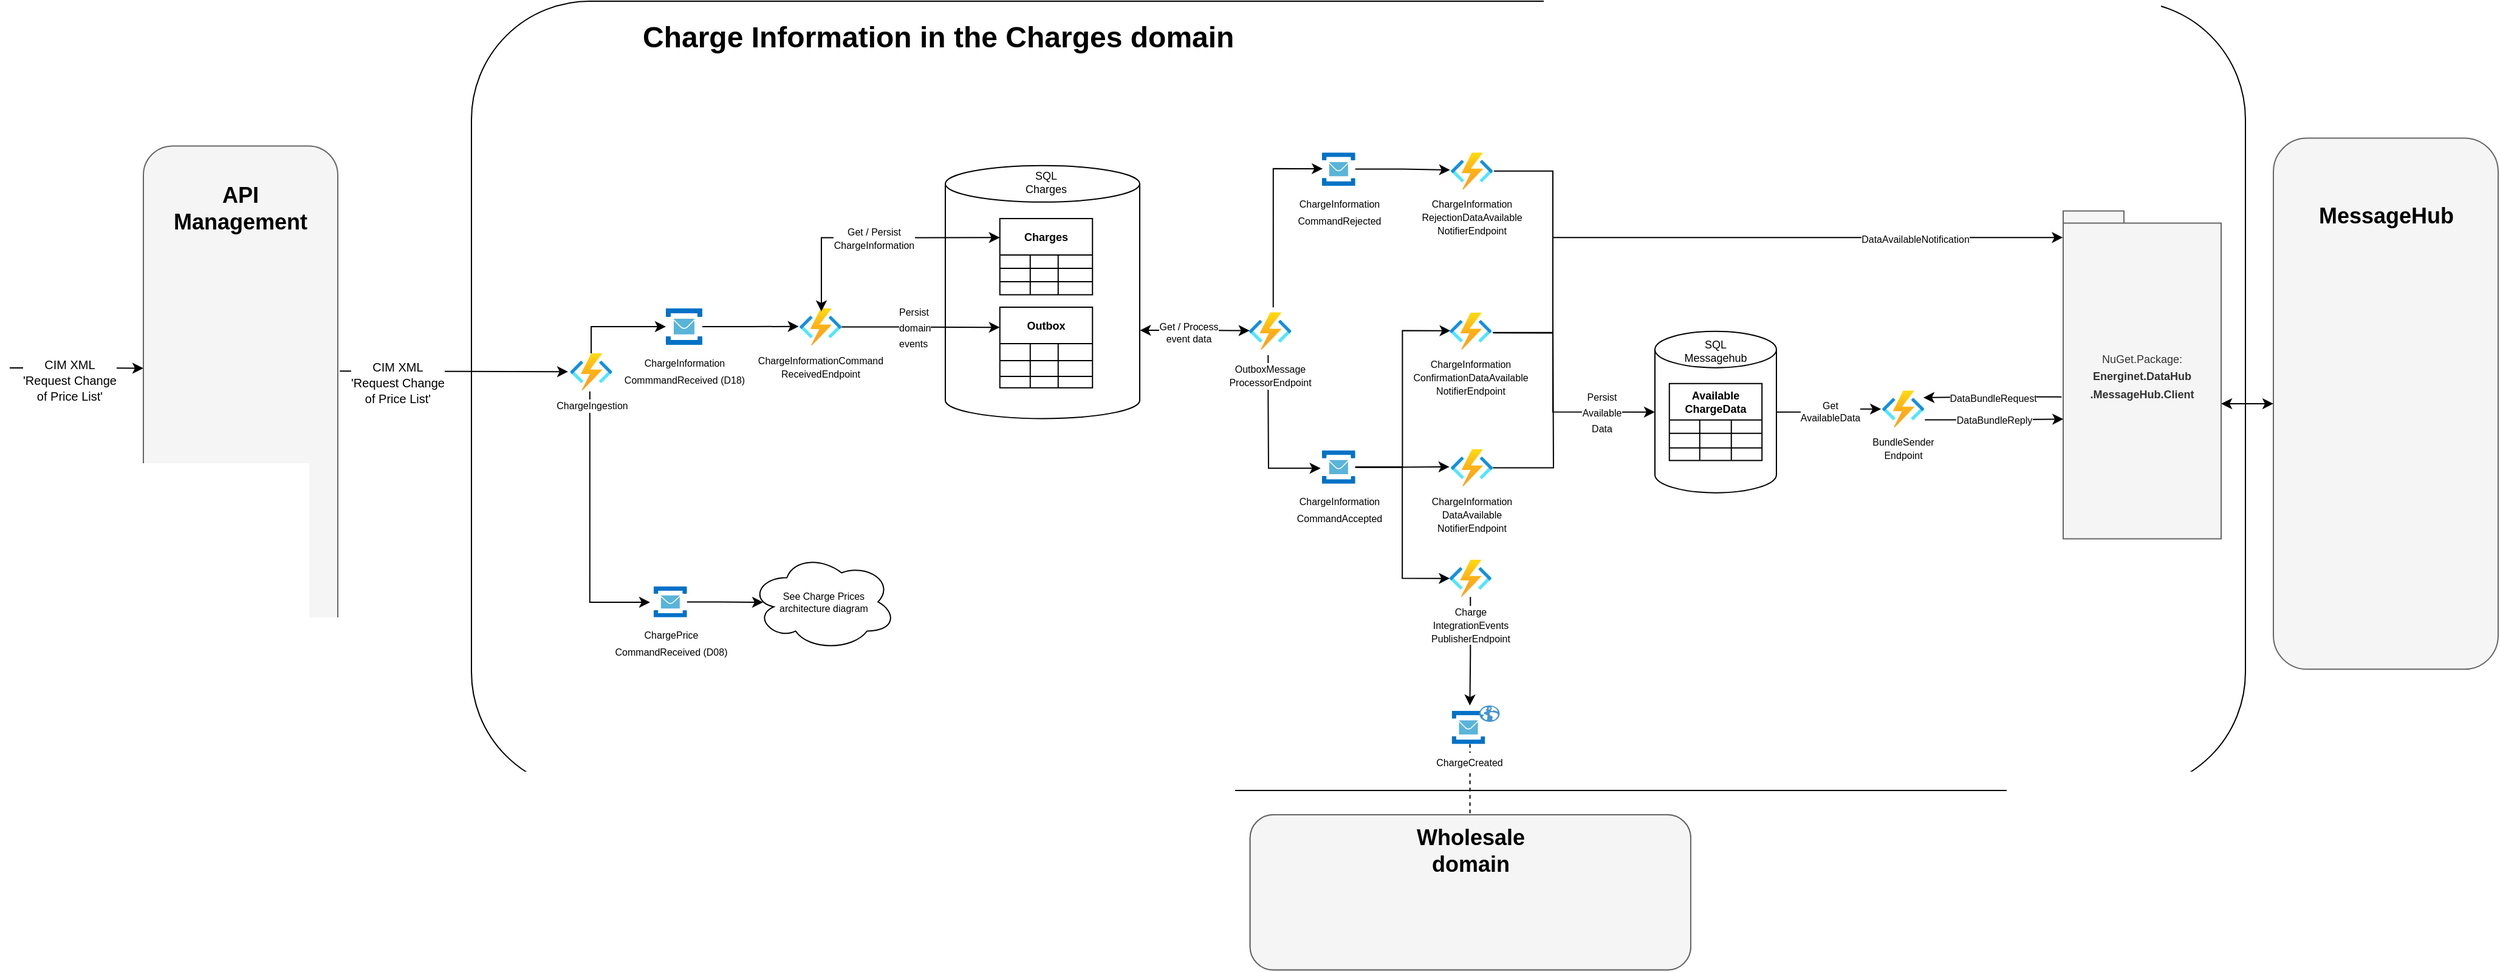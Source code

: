<mxfile version="20.2.3" type="device" pages="5"><diagram id="KlwxC46N-hx96iGGhqOR" name="ChargeInformation"><mxGraphModel dx="928" dy="605" grid="1" gridSize="10" guides="1" tooltips="1" connect="1" arrows="1" fold="1" page="1" pageScale="1" pageWidth="827" pageHeight="1169" math="0" shadow="0"><root><mxCell id="0"/><mxCell id="1" parent="0"/><mxCell id="MYXWLyL1p2K_Epl3DtGn-2" value="" style="rounded=1;whiteSpace=wrap;html=1;" parent="1" vertex="1"><mxGeometry x="400" y="50" width="1460" height="650" as="geometry"/></mxCell><mxCell id="NvUXONiLcMeiS4wBiC3s-17" value="" style="rounded=1;whiteSpace=wrap;html=1;fillColor=#f5f5f5;strokeColor=#666666;fontColor=#333333;" parent="1" vertex="1"><mxGeometry x="130" y="169.22" width="160" height="438.23" as="geometry"/></mxCell><mxCell id="NvUXONiLcMeiS4wBiC3s-14" value="&lt;b&gt;&lt;font style=&quot;font-size: 18px&quot;&gt;API&lt;br&gt;Management&lt;br&gt;&lt;/font&gt;&lt;/b&gt;" style="text;html=1;strokeColor=none;fillColor=none;align=center;verticalAlign=middle;whiteSpace=wrap;rounded=0;" parent="1" vertex="1"><mxGeometry x="135" y="210" width="150" height="22.55" as="geometry"/></mxCell><mxCell id="KIv0wg9MQq3dyHa51V74-72" value="" style="group" parent="1" vertex="1" connectable="0"><mxGeometry x="1883" y="162.73" width="185" height="437.45" as="geometry"/></mxCell><mxCell id="NvUXONiLcMeiS4wBiC3s-13" value="" style="rounded=1;whiteSpace=wrap;html=1;fillColor=#f5f5f5;strokeColor=#666666;fontColor=#333333;" parent="KIv0wg9MQq3dyHa51V74-72" vertex="1"><mxGeometry width="185" height="437.45" as="geometry"/></mxCell><mxCell id="NvUXONiLcMeiS4wBiC3s-18" value="&lt;b&gt;&lt;font style=&quot;font-size: 18px&quot;&gt;MessageHub&lt;/font&gt;&lt;/b&gt;" style="text;html=1;strokeColor=none;fillColor=none;align=center;verticalAlign=middle;whiteSpace=wrap;rounded=0;" parent="KIv0wg9MQq3dyHa51V74-72" vertex="1"><mxGeometry x="27.5" y="52.801" width="130" height="23.211" as="geometry"/></mxCell><mxCell id="KIv0wg9MQq3dyHa51V74-181" value="" style="edgeStyle=orthogonalEdgeStyle;rounded=0;orthogonalLoop=1;jettySize=auto;html=1;startArrow=classic;startFill=1;endArrow=classic;endFill=1;strokeColor=#000000;entryX=0;entryY=0.5;entryDx=0;entryDy=0;exitX=1;exitY=0.588;exitDx=0;exitDy=0;exitPerimeter=0;" parent="1" source="KIv0wg9MQq3dyHa51V74-70" target="NvUXONiLcMeiS4wBiC3s-13" edge="1"><mxGeometry relative="1" as="geometry"/></mxCell><mxCell id="e8tPUropjRD3XZ2wbLb_-1" value="&lt;span style=&quot;font-size: x-small&quot;&gt;CIM XML&lt;/span&gt;&lt;br style=&quot;font-size: x-small&quot;&gt;&lt;span style=&quot;font-size: x-small&quot;&gt;'Request Change&lt;/span&gt;&lt;br style=&quot;font-size: x-small&quot;&gt;&lt;span style=&quot;font-size: x-small&quot;&gt;of Price List'&lt;/span&gt;" style="endArrow=classic;html=1;entryX=-0.048;entryY=0.494;entryDx=0;entryDy=0;entryPerimeter=0;" parent="1" edge="1"><mxGeometry x="-0.11" y="-10" width="50" height="50" relative="1" as="geometry"><mxPoint x="20" y="352" as="sourcePoint"/><mxPoint x="130.004" y="352.306" as="targetPoint"/><Array as="points"><mxPoint x="80" y="352"/></Array><mxPoint as="offset"/></mxGeometry></mxCell><mxCell id="NvUXONiLcMeiS4wBiC3s-28" value="&lt;h1&gt;Charge Information in the Charges domain&lt;br&gt;&lt;/h1&gt;" style="text;html=1;strokeColor=none;fillColor=none;spacing=5;spacingTop=-20;whiteSpace=wrap;overflow=hidden;rounded=0;dashed=1;" parent="1" vertex="1"><mxGeometry x="535.71" y="60" width="600" height="36.51" as="geometry"/></mxCell><mxCell id="P5rP9bWZ3KFdOlhkd0rS-8" value="" style="edgeStyle=orthogonalEdgeStyle;rounded=0;orthogonalLoop=1;jettySize=auto;html=1;fontSize=9;startArrow=classic;startFill=1;endArrow=none;endFill=0;" parent="1" source="P5rP9bWZ3KFdOlhkd0rS-3" target="P5rP9bWZ3KFdOlhkd0rS-5" edge="1"><mxGeometry relative="1" as="geometry"/></mxCell><mxCell id="lst9dizloZ72fkHezT3W-4" style="edgeStyle=orthogonalEdgeStyle;rounded=0;orthogonalLoop=1;jettySize=auto;html=1;entryX=-0.018;entryY=0.487;entryDx=0;entryDy=0;entryPerimeter=0;" parent="1" source="P5rP9bWZ3KFdOlhkd0rS-3" target="P5rP9bWZ3KFdOlhkd0rS-9" edge="1"><mxGeometry relative="1" as="geometry"/></mxCell><mxCell id="P5rP9bWZ3KFdOlhkd0rS-3" value="&lt;font style=&quot;font-size: 8px&quot;&gt;ChargeInformation&lt;br&gt;CommmandReceived (D18)&lt;/font&gt;" style="aspect=fixed;html=1;points=[];align=center;image;fontSize=12;image=img/lib/mscae/Service_Bus.svg;" parent="1" vertex="1"><mxGeometry x="560" y="302.96" width="30" height="30" as="geometry"/></mxCell><mxCell id="P5rP9bWZ3KFdOlhkd0rS-9" value="&lt;font style=&quot;font-size: 8px&quot;&gt;ChargeInformationCommand&lt;br&gt;ReceivedEndpoint&lt;br&gt;&lt;/font&gt;" style="aspect=fixed;html=1;points=[];align=center;image;fontSize=9;image=img/lib/azure2/compute/Function_Apps.svg;labelPosition=center;verticalLabelPosition=bottom;verticalAlign=top;" parent="1" vertex="1"><mxGeometry x="670.002" y="302.957" width="34.684" height="30.604" as="geometry"/></mxCell><mxCell id="jIBaiRgcp6AWeJjf0pKM-4" style="edgeStyle=orthogonalEdgeStyle;rounded=0;orthogonalLoop=1;jettySize=auto;html=1;entryX=-0.017;entryY=0.469;entryDx=0;entryDy=0;entryPerimeter=0;" edge="1" parent="1" source="KIv0wg9MQq3dyHa51V74-1" target="KIv0wg9MQq3dyHa51V74-35"><mxGeometry relative="1" as="geometry"/></mxCell><mxCell id="KIv0wg9MQq3dyHa51V74-1" value="&lt;font style=&quot;font-size: 8px ; line-height: 100%&quot;&gt;ChargeInformation&lt;br&gt;CommandRejected&lt;/font&gt;" style="aspect=fixed;html=1;points=[];align=center;image;fontSize=12;image=img/lib/mscae/Service_Bus.svg;" parent="1" vertex="1"><mxGeometry x="1099.999" y="174.614" width="27.382" height="27.382" as="geometry"/></mxCell><mxCell id="mCDY3qxACcOxtJCxO71R-19" style="edgeStyle=orthogonalEdgeStyle;rounded=0;orthogonalLoop=1;jettySize=auto;html=1;entryX=-0.032;entryY=0.473;entryDx=0;entryDy=0;entryPerimeter=0;endArrow=classic;endFill=1;" edge="1" parent="1" source="KIv0wg9MQq3dyHa51V74-30" target="KIv0wg9MQq3dyHa51V74-34"><mxGeometry relative="1" as="geometry"/></mxCell><mxCell id="mCDY3qxACcOxtJCxO71R-20" style="edgeStyle=orthogonalEdgeStyle;rounded=0;orthogonalLoop=1;jettySize=auto;html=1;entryX=0.023;entryY=0.486;entryDx=0;entryDy=0;entryPerimeter=0;endArrow=classic;endFill=1;" edge="1" parent="1" source="KIv0wg9MQq3dyHa51V74-30" target="Pz7EazpRtCZhN5EELTWT-2"><mxGeometry relative="1" as="geometry"/></mxCell><mxCell id="mCDY3qxACcOxtJCxO71R-21" style="edgeStyle=orthogonalEdgeStyle;rounded=0;orthogonalLoop=1;jettySize=auto;html=1;entryX=0.01;entryY=0.501;entryDx=0;entryDy=0;entryPerimeter=0;endArrow=classic;endFill=1;" edge="1" parent="1" source="KIv0wg9MQq3dyHa51V74-30" target="KIv0wg9MQq3dyHa51V74-37"><mxGeometry relative="1" as="geometry"/></mxCell><mxCell id="KIv0wg9MQq3dyHa51V74-30" value="&lt;font style=&quot;font-size: 8px ; line-height: 100%&quot;&gt;ChargeInformation&lt;br&gt;CommandAccepted&lt;/font&gt;" style="aspect=fixed;html=1;points=[];align=center;image;fontSize=12;image=img/lib/mscae/Service_Bus.svg;" parent="1" vertex="1"><mxGeometry x="1099.999" y="419.999" width="27.382" height="27.382" as="geometry"/></mxCell><mxCell id="mCDY3qxACcOxtJCxO71R-22" style="edgeStyle=orthogonalEdgeStyle;rounded=0;orthogonalLoop=1;jettySize=auto;html=1;endArrow=none;endFill=0;" edge="1" parent="1" source="KIv0wg9MQq3dyHa51V74-34"><mxGeometry relative="1" as="geometry"><mxPoint x="1290" y="310.0" as="targetPoint"/></mxGeometry></mxCell><mxCell id="KIv0wg9MQq3dyHa51V74-34" value="&lt;font&gt;&lt;span style=&quot;font-size: 8px&quot;&gt;ChargeInformation&lt;br&gt;DataAvailable&lt;br&gt;NotifierEndpoint&lt;/span&gt;&lt;br&gt;&lt;/font&gt;" style="aspect=fixed;html=1;points=[];align=center;image;fontSize=9;image=img/lib/azure2/compute/Function_Apps.svg;labelPosition=center;verticalLabelPosition=bottom;verticalAlign=top;" parent="1" vertex="1"><mxGeometry x="1206.002" y="419.003" width="34.684" height="30.604" as="geometry"/></mxCell><mxCell id="KIv0wg9MQq3dyHa51V74-35" value="&lt;font style=&quot;font-size: 8px&quot;&gt;ChargeInformation&lt;br&gt;RejectionDataAvailable&lt;br&gt;NotifierEndpoint&lt;br&gt;&lt;/font&gt;" style="aspect=fixed;html=1;points=[];align=center;image;fontSize=9;image=img/lib/azure2/compute/Function_Apps.svg;labelPosition=center;verticalLabelPosition=bottom;verticalAlign=top;" parent="1" vertex="1"><mxGeometry x="1206.002" y="174.614" width="34.684" height="30.604" as="geometry"/></mxCell><mxCell id="jIBaiRgcp6AWeJjf0pKM-1" style="edgeStyle=orthogonalEdgeStyle;rounded=0;orthogonalLoop=1;jettySize=auto;html=1;entryX=0.543;entryY=-0.159;entryDx=0;entryDy=0;entryPerimeter=0;" edge="1" parent="1" source="KIv0wg9MQq3dyHa51V74-37" target="KIv0wg9MQq3dyHa51V74-43"><mxGeometry relative="1" as="geometry"/></mxCell><mxCell id="KIv0wg9MQq3dyHa51V74-37" value="&lt;font&gt;&lt;span style=&quot;font-size: 8px&quot;&gt;Charge&lt;br&gt;IntegrationEvents&lt;br&gt;PublisherEndpoint&lt;/span&gt;&lt;br&gt;&lt;/font&gt;" style="aspect=fixed;html=1;points=[];align=center;image;fontSize=9;image=img/lib/azure2/compute/Function_Apps.svg;labelPosition=center;verticalLabelPosition=bottom;verticalAlign=top;" parent="1" vertex="1"><mxGeometry x="1204.822" y="510.004" width="34.684" height="30.604" as="geometry"/></mxCell><mxCell id="KIv0wg9MQq3dyHa51V74-70" value="&lt;font style=&quot;font-size: 9px&quot;&gt;NuGet.Package:&lt;br&gt;&lt;b&gt;Energinet.DataHub&lt;br&gt;.MessageHub.Client&lt;/b&gt;&lt;/font&gt;" style="shape=folder;tabWidth=50;tabHeight=10;tabPosition=left;strokeWidth=1;html=1;whiteSpace=wrap;align=center;strokeColor=#666666;fillColor=#f5f5f5;fontColor=#333333;" parent="1" vertex="1"><mxGeometry x="1710" y="222.73" width="130" height="270" as="geometry"/></mxCell><mxCell id="iGNZZwKwSOgs7Oc_832M-1" style="edgeStyle=orthogonalEdgeStyle;rounded=0;orthogonalLoop=1;jettySize=auto;html=1;dashed=1;endArrow=none;endFill=0;entryX=0.402;entryY=0.004;entryDx=0;entryDy=0;entryPerimeter=0;" parent="1" source="KIv0wg9MQq3dyHa51V74-43" edge="1"><mxGeometry relative="1" as="geometry"><mxPoint x="1221.793" y="760.509" as="targetPoint"/><Array as="points"><mxPoint x="1222.47" y="660"/></Array></mxGeometry></mxCell><mxCell id="Zr4QSRQtvSTzWv_KeN_K-1" value="&lt;span style=&quot;font-size: 8px&quot;&gt;BundleSender&lt;br&gt;Endpoint&lt;/span&gt;" style="aspect=fixed;html=1;points=[];align=center;image;fontSize=9;image=img/lib/azure2/compute/Function_Apps.svg;labelPosition=center;verticalLabelPosition=bottom;verticalAlign=top;" parent="1" vertex="1"><mxGeometry x="1561.003" y="370.598" width="34.684" height="30.604" as="geometry"/></mxCell><mxCell id="Zr4QSRQtvSTzWv_KeN_K-2" value="&lt;font style=&quot;font-size: 8px&quot;&gt;DataBundleRequest&lt;/font&gt;" style="edgeStyle=orthogonalEdgeStyle;rounded=0;orthogonalLoop=1;jettySize=auto;html=1;entryX=0.98;entryY=0.191;entryDx=0;entryDy=0;entryPerimeter=0;endArrow=classic;endFill=1;startArrow=none;startFill=0;exitX=-0.01;exitY=0.567;exitDx=0;exitDy=0;exitPerimeter=0;" parent="1" source="KIv0wg9MQq3dyHa51V74-70" target="Zr4QSRQtvSTzWv_KeN_K-1" edge="1"><mxGeometry relative="1" as="geometry"><mxPoint x="1616.11" y="328.26" as="sourcePoint"/></mxGeometry></mxCell><mxCell id="Zr4QSRQtvSTzWv_KeN_K-3" value="&lt;font style=&quot;font-size: 8px&quot;&gt;DataBundleReply&lt;/font&gt;" style="edgeStyle=orthogonalEdgeStyle;rounded=0;orthogonalLoop=1;jettySize=auto;html=1;startArrow=none;startFill=0;endArrow=classic;endFill=1;exitX=1.013;exitY=0.789;exitDx=0;exitDy=0;exitPerimeter=0;entryX=0.001;entryY=0.635;entryDx=0;entryDy=0;entryPerimeter=0;" parent="1" source="Zr4QSRQtvSTzWv_KeN_K-1" target="KIv0wg9MQq3dyHa51V74-70" edge="1"><mxGeometry relative="1" as="geometry"><mxPoint x="1614.07" y="345.89" as="targetPoint"/></mxGeometry></mxCell><mxCell id="Zr4QSRQtvSTzWv_KeN_K-4" value="&lt;div&gt;&lt;span style=&quot;font-size: 8px&quot;&gt;Get&lt;/span&gt;&lt;/div&gt;&lt;font style=&quot;font-size: 8px&quot;&gt;&lt;div&gt;AvailableData&lt;/div&gt;&lt;/font&gt;" style="edgeStyle=orthogonalEdgeStyle;rounded=0;orthogonalLoop=1;jettySize=auto;html=1;entryX=-0.026;entryY=0.499;entryDx=0;entryDy=0;entryPerimeter=0;startArrow=none;startFill=0;endArrow=classic;endFill=1;align=center;exitX=1;exitY=0.5;exitDx=0;exitDy=0;exitPerimeter=0;" parent="1" source="mCDY3qxACcOxtJCxO71R-3" target="Zr4QSRQtvSTzWv_KeN_K-1" edge="1"><mxGeometry relative="1" as="geometry"><mxPoint x="1494.78" y="338.029" as="sourcePoint"/></mxGeometry></mxCell><mxCell id="BpPdb_NPMijOcbJY0QCE-3" style="edgeStyle=orthogonalEdgeStyle;rounded=0;orthogonalLoop=1;jettySize=auto;html=1;entryX=-0.002;entryY=0.081;entryDx=0;entryDy=0;entryPerimeter=0;exitX=1.025;exitY=0.499;exitDx=0;exitDy=0;exitPerimeter=0;" parent="1" target="KIv0wg9MQq3dyHa51V74-70" edge="1" source="KIv0wg9MQq3dyHa51V74-35"><mxGeometry relative="1" as="geometry"><mxPoint x="1175.58" y="243.73" as="sourcePoint"/><mxPoint x="1556.75" y="258.02" as="targetPoint"/><Array as="points"><mxPoint x="1290" y="190"/><mxPoint x="1290" y="245"/></Array></mxGeometry></mxCell><mxCell id="BpPdb_NPMijOcbJY0QCE-4" value="&lt;span style=&quot;font-size: 8px;&quot;&gt;DataAvailableNotification&lt;/span&gt;" style="edgeLabel;html=1;align=center;verticalAlign=middle;resizable=0;points=[];" parent="BpPdb_NPMijOcbJY0QCE-3" vertex="1" connectable="0"><mxGeometry x="0.151" relative="1" as="geometry"><mxPoint x="100" as="offset"/></mxGeometry></mxCell><mxCell id="jIBaiRgcp6AWeJjf0pKM-5" style="edgeStyle=orthogonalEdgeStyle;rounded=0;orthogonalLoop=1;jettySize=auto;html=1;endArrow=none;endFill=0;exitX=1.038;exitY=0.546;exitDx=0;exitDy=0;exitPerimeter=0;" edge="1" parent="1" source="Pz7EazpRtCZhN5EELTWT-2"><mxGeometry relative="1" as="geometry"><mxPoint x="1290" y="230" as="targetPoint"/><Array as="points"><mxPoint x="1290" y="323"/></Array></mxGeometry></mxCell><mxCell id="mCDY3qxACcOxtJCxO71R-23" value="&lt;font style=&quot;font-size: 8px;&quot;&gt;Persist&lt;br&gt;Available&lt;br&gt;Data&lt;/font&gt;" style="edgeStyle=orthogonalEdgeStyle;rounded=0;orthogonalLoop=1;jettySize=auto;html=1;entryX=0;entryY=0.5;entryDx=0;entryDy=0;entryPerimeter=0;endArrow=classic;endFill=1;exitX=1.023;exitY=0.536;exitDx=0;exitDy=0;exitPerimeter=0;" edge="1" parent="1" source="Pz7EazpRtCZhN5EELTWT-2" target="mCDY3qxACcOxtJCxO71R-3"><mxGeometry x="0.555" relative="1" as="geometry"><Array as="points"><mxPoint x="1290" y="323"/><mxPoint x="1290" y="388"/></Array><mxPoint as="offset"/></mxGeometry></mxCell><mxCell id="Pz7EazpRtCZhN5EELTWT-2" value="&lt;font style=&quot;font-size: 8px&quot;&gt;ChargeInformation&lt;br&gt;ConfirmationDataAvailable&lt;br&gt;NotifierEndpoint&lt;br&gt;&lt;/font&gt;" style="aspect=fixed;html=1;points=[];align=center;image;fontSize=9;image=img/lib/azure2/compute/Function_Apps.svg;labelPosition=center;verticalLabelPosition=bottom;verticalAlign=top;" parent="1" vertex="1"><mxGeometry x="1205.002" y="306.463" width="34.684" height="30.604" as="geometry"/></mxCell><mxCell id="KIv0wg9MQq3dyHa51V74-45" value="" style="group;align=center;" parent="1" vertex="1" connectable="0"><mxGeometry x="1206.82" y="630.005" width="39.44" height="31.736" as="geometry"/></mxCell><mxCell id="KIv0wg9MQq3dyHa51V74-43" value="&lt;span style=&quot;font-size: 8px&quot;&gt;ChargeCreated&lt;/span&gt;" style="aspect=fixed;html=1;points=[];align=center;image;fontSize=12;image=img/lib/mscae/Service_Bus.svg;" parent="KIv0wg9MQq3dyHa51V74-45" vertex="1"><mxGeometry y="4.354" width="27.382" height="27.382" as="geometry"/></mxCell><mxCell id="KIv0wg9MQq3dyHa51V74-44" value="" style="shadow=0;dashed=0;html=1;strokeColor=none;fillColor=#4495D1;labelPosition=center;verticalLabelPosition=bottom;verticalAlign=top;align=center;outlineConnect=0;shape=mxgraph.veeam.globe;" parent="KIv0wg9MQq3dyHa51V74-45" vertex="1"><mxGeometry x="22.667" width="16.773" height="13.508" as="geometry"/></mxCell><mxCell id="KIv0wg9MQq3dyHa51V74-87" value="" style="group" parent="1" vertex="1" connectable="0"><mxGeometry x="1040.831" y="719.997" width="362.667" height="127.783" as="geometry"/></mxCell><mxCell id="KIv0wg9MQq3dyHa51V74-88" value="" style="rounded=1;whiteSpace=wrap;html=1;fillColor=#f5f5f5;strokeColor=#666666;fontColor=#333333;" parent="KIv0wg9MQq3dyHa51V74-87" vertex="1"><mxGeometry width="362.667" height="127.783" as="geometry"/></mxCell><mxCell id="KIv0wg9MQq3dyHa51V74-89" value="&lt;b&gt;&lt;font style=&quot;font-size: 18px&quot;&gt;Aggregations domain&lt;/font&gt;&lt;/b&gt;" style="text;html=1;strokeColor=none;fillColor=none;align=center;verticalAlign=middle;whiteSpace=wrap;rounded=0;" parent="KIv0wg9MQq3dyHa51V74-87" vertex="1"><mxGeometry x="102" y="9.127" width="158.667" height="41.164" as="geometry"/></mxCell><mxCell id="TkCjeekicFUhE8DXg7hB-2" value="" style="group" parent="KIv0wg9MQq3dyHa51V74-87" vertex="1" connectable="0"><mxGeometry width="362.667" height="127.783" as="geometry"/></mxCell><mxCell id="TkCjeekicFUhE8DXg7hB-3" value="" style="rounded=1;whiteSpace=wrap;html=1;fillColor=#f5f5f5;strokeColor=#666666;fontColor=#333333;" parent="TkCjeekicFUhE8DXg7hB-2" vertex="1"><mxGeometry width="362.667" height="127.783" as="geometry"/></mxCell><mxCell id="TkCjeekicFUhE8DXg7hB-4" value="&lt;b&gt;&lt;font style=&quot;font-size: 18px&quot;&gt;Wholesale&lt;br&gt;domain&lt;/font&gt;&lt;/b&gt;" style="text;html=1;strokeColor=none;fillColor=none;align=center;verticalAlign=middle;whiteSpace=wrap;rounded=0;" parent="TkCjeekicFUhE8DXg7hB-2" vertex="1"><mxGeometry x="102" y="9.127" width="158.667" height="41.164" as="geometry"/></mxCell><mxCell id="0zstZbGMvCU0Duu3KHRw-1" value="See Charge Prices &lt;br&gt;architecture diagram" style="ellipse;shape=cloud;whiteSpace=wrap;html=1;fontSize=8;" parent="1" vertex="1"><mxGeometry x="629.58" y="504.74" width="120" height="80" as="geometry"/></mxCell><mxCell id="lst9dizloZ72fkHezT3W-3" style="edgeStyle=orthogonalEdgeStyle;rounded=0;orthogonalLoop=1;jettySize=auto;html=1;entryX=0.087;entryY=0.504;entryDx=0;entryDy=0;entryPerimeter=0;" parent="1" source="lst9dizloZ72fkHezT3W-1" target="0zstZbGMvCU0Duu3KHRw-1" edge="1"><mxGeometry relative="1" as="geometry"/></mxCell><mxCell id="lst9dizloZ72fkHezT3W-1" value="&lt;span style=&quot;font-size: 8px;&quot;&gt;ChargePrice&lt;br&gt;CommandReceived (D08)&lt;/span&gt;" style="aspect=fixed;html=1;points=[];align=center;image;fontSize=12;image=img/lib/mscae/Service_Bus.svg;" parent="1" vertex="1"><mxGeometry x="549.995" y="532.053" width="27.382" height="25.382" as="geometry"/></mxCell><mxCell id="lst9dizloZ72fkHezT3W-2" style="edgeStyle=orthogonalEdgeStyle;rounded=0;orthogonalLoop=1;jettySize=auto;html=1;entryX=-0.111;entryY=0.542;entryDx=0;entryDy=0;entryPerimeter=0;exitX=0.468;exitY=1.027;exitDx=0;exitDy=0;exitPerimeter=0;startArrow=none;" parent="1" source="P5rP9bWZ3KFdOlhkd0rS-5" target="lst9dizloZ72fkHezT3W-1" edge="1"><mxGeometry relative="1" as="geometry"><mxPoint x="502.651" y="307.668" as="sourcePoint"/><mxPoint x="551.32" y="470.08" as="targetPoint"/><Array as="points"><mxPoint x="497" y="545"/><mxPoint x="547" y="545"/></Array></mxGeometry></mxCell><mxCell id="NvUXONiLcMeiS4wBiC3s-20" value="&lt;span style=&quot;font-size: x-small&quot;&gt;CIM XML&lt;/span&gt;&lt;br style=&quot;font-size: x-small&quot;&gt;&lt;span style=&quot;font-size: x-small&quot;&gt;'Request Change&lt;/span&gt;&lt;br style=&quot;font-size: x-small&quot;&gt;&lt;span style=&quot;font-size: x-small&quot;&gt;of Price List'&lt;/span&gt;" style="endArrow=classic;html=1;entryX=-0.048;entryY=0.494;entryDx=0;entryDy=0;entryPerimeter=0;exitX=1.01;exitY=0.423;exitDx=0;exitDy=0;exitPerimeter=0;" parent="1" source="NvUXONiLcMeiS4wBiC3s-17" target="P5rP9bWZ3KFdOlhkd0rS-5" edge="1"><mxGeometry x="-0.492" y="-9" width="50" height="50" relative="1" as="geometry"><mxPoint x="70" y="291" as="sourcePoint"/><mxPoint x="100" y="290" as="targetPoint"/><Array as="points"/><mxPoint as="offset"/></mxGeometry></mxCell><mxCell id="P5rP9bWZ3KFdOlhkd0rS-5" value="&lt;font style=&quot;font-size: 8px&quot;&gt;ChargeIngestion&lt;/font&gt;" style="aspect=fixed;html=1;points=[];align=center;image;fontSize=9;image=img/lib/azure2/compute/Function_Apps.svg;labelPosition=center;verticalLabelPosition=bottom;verticalAlign=top;" parent="1" vertex="1"><mxGeometry x="481.189" y="339.997" width="34.684" height="30.604" as="geometry"/></mxCell><mxCell id="CBoPV-xx83QGTWXeog7i-3" style="edgeStyle=orthogonalEdgeStyle;rounded=0;orthogonalLoop=1;jettySize=auto;html=1;entryX=0.012;entryY=0.488;entryDx=0;entryDy=0;entryPerimeter=0;fontSize=8;exitX=1.001;exitY=0.651;exitDx=0;exitDy=0;exitPerimeter=0;startArrow=classic;startFill=1;" parent="1" source="ld2xUZ0_t1OEkCpTOv7W-30" target="CBoPV-xx83QGTWXeog7i-1" edge="1"><mxGeometry relative="1" as="geometry"><mxPoint x="950" y="320" as="sourcePoint"/></mxGeometry></mxCell><mxCell id="CBoPV-xx83QGTWXeog7i-4" value="Get / Process&lt;br&gt;event data" style="edgeLabel;html=1;align=center;verticalAlign=middle;resizable=0;points=[];fontSize=8;" parent="CBoPV-xx83QGTWXeog7i-3" vertex="1" connectable="0"><mxGeometry x="0.211" y="-1" relative="1" as="geometry"><mxPoint x="-15" as="offset"/></mxGeometry></mxCell><mxCell id="ld2xUZ0_t1OEkCpTOv7W-30" value="&lt;font style=&quot;font-size: 8px&quot;&gt;&lt;br&gt;&lt;/font&gt;" style="shape=cylinder3;whiteSpace=wrap;html=1;boundedLbl=1;backgroundOutline=1;size=15;" parent="1" vertex="1"><mxGeometry x="790" y="185.4" width="160" height="208.31" as="geometry"/></mxCell><mxCell id="ld2xUZ0_t1OEkCpTOv7W-31" value="" style="group" parent="1" vertex="1" connectable="0"><mxGeometry x="793" y="183.0" width="160" height="210.31" as="geometry"/></mxCell><mxCell id="ld2xUZ0_t1OEkCpTOv7W-32" value="Charges" style="shape=table;startSize=30;container=1;collapsible=0;childLayout=tableLayout;fontStyle=1;align=center;fontSize=9;" parent="ld2xUZ0_t1OEkCpTOv7W-31" vertex="1"><mxGeometry x="41.879" y="45.998" width="76.235" height="62.729" as="geometry"/></mxCell><mxCell id="ld2xUZ0_t1OEkCpTOv7W-33" value="" style="shape=tableRow;horizontal=0;startSize=0;swimlaneHead=0;swimlaneBody=0;top=0;left=0;bottom=0;right=0;collapsible=0;dropTarget=0;fillColor=none;points=[[0,0.5],[1,0.5]];portConstraint=eastwest;" parent="ld2xUZ0_t1OEkCpTOv7W-32" vertex="1"><mxGeometry y="30" width="76.235" height="11" as="geometry"/></mxCell><mxCell id="ld2xUZ0_t1OEkCpTOv7W-34" value="" style="shape=partialRectangle;html=1;whiteSpace=wrap;connectable=0;fillColor=none;top=0;left=0;bottom=0;right=0;overflow=hidden;" parent="ld2xUZ0_t1OEkCpTOv7W-33" vertex="1"><mxGeometry width="25" height="11" as="geometry"><mxRectangle width="25" height="11" as="alternateBounds"/></mxGeometry></mxCell><mxCell id="ld2xUZ0_t1OEkCpTOv7W-35" value="" style="shape=partialRectangle;html=1;whiteSpace=wrap;connectable=0;fillColor=none;top=0;left=0;bottom=0;right=0;overflow=hidden;" parent="ld2xUZ0_t1OEkCpTOv7W-33" vertex="1"><mxGeometry x="25" width="23" height="11" as="geometry"><mxRectangle width="23" height="11" as="alternateBounds"/></mxGeometry></mxCell><mxCell id="ld2xUZ0_t1OEkCpTOv7W-36" value="" style="shape=partialRectangle;html=1;whiteSpace=wrap;connectable=0;fillColor=none;top=0;left=0;bottom=0;right=0;overflow=hidden;" parent="ld2xUZ0_t1OEkCpTOv7W-33" vertex="1"><mxGeometry x="48" width="28" height="11" as="geometry"><mxRectangle width="28" height="11" as="alternateBounds"/></mxGeometry></mxCell><mxCell id="ld2xUZ0_t1OEkCpTOv7W-37" value="" style="shape=tableRow;horizontal=0;startSize=0;swimlaneHead=0;swimlaneBody=0;top=0;left=0;bottom=0;right=0;collapsible=0;dropTarget=0;fillColor=none;points=[[0,0.5],[1,0.5]];portConstraint=eastwest;" parent="ld2xUZ0_t1OEkCpTOv7W-32" vertex="1"><mxGeometry y="41" width="76.235" height="11" as="geometry"/></mxCell><mxCell id="ld2xUZ0_t1OEkCpTOv7W-38" value="" style="shape=partialRectangle;html=1;whiteSpace=wrap;connectable=0;fillColor=none;top=0;left=0;bottom=0;right=0;overflow=hidden;" parent="ld2xUZ0_t1OEkCpTOv7W-37" vertex="1"><mxGeometry width="25" height="11" as="geometry"><mxRectangle width="25" height="11" as="alternateBounds"/></mxGeometry></mxCell><mxCell id="ld2xUZ0_t1OEkCpTOv7W-39" value="" style="shape=partialRectangle;html=1;whiteSpace=wrap;connectable=0;fillColor=none;top=0;left=0;bottom=0;right=0;overflow=hidden;" parent="ld2xUZ0_t1OEkCpTOv7W-37" vertex="1"><mxGeometry x="25" width="23" height="11" as="geometry"><mxRectangle width="23" height="11" as="alternateBounds"/></mxGeometry></mxCell><mxCell id="ld2xUZ0_t1OEkCpTOv7W-40" value="" style="shape=partialRectangle;html=1;whiteSpace=wrap;connectable=0;fillColor=none;top=0;left=0;bottom=0;right=0;overflow=hidden;" parent="ld2xUZ0_t1OEkCpTOv7W-37" vertex="1"><mxGeometry x="48" width="28" height="11" as="geometry"><mxRectangle width="28" height="11" as="alternateBounds"/></mxGeometry></mxCell><mxCell id="ld2xUZ0_t1OEkCpTOv7W-41" value="" style="shape=tableRow;horizontal=0;startSize=0;swimlaneHead=0;swimlaneBody=0;top=0;left=0;bottom=0;right=0;collapsible=0;dropTarget=0;fillColor=none;points=[[0,0.5],[1,0.5]];portConstraint=eastwest;" parent="ld2xUZ0_t1OEkCpTOv7W-32" vertex="1"><mxGeometry y="52" width="76.235" height="11" as="geometry"/></mxCell><mxCell id="ld2xUZ0_t1OEkCpTOv7W-42" value="" style="shape=partialRectangle;html=1;whiteSpace=wrap;connectable=0;fillColor=none;top=0;left=0;bottom=0;right=0;overflow=hidden;" parent="ld2xUZ0_t1OEkCpTOv7W-41" vertex="1"><mxGeometry width="25" height="11" as="geometry"><mxRectangle width="25" height="11" as="alternateBounds"/></mxGeometry></mxCell><mxCell id="ld2xUZ0_t1OEkCpTOv7W-43" value="" style="shape=partialRectangle;html=1;whiteSpace=wrap;connectable=0;fillColor=none;top=0;left=0;bottom=0;right=0;overflow=hidden;" parent="ld2xUZ0_t1OEkCpTOv7W-41" vertex="1"><mxGeometry x="25" width="23" height="11" as="geometry"><mxRectangle width="23" height="11" as="alternateBounds"/></mxGeometry></mxCell><mxCell id="ld2xUZ0_t1OEkCpTOv7W-44" value="" style="shape=partialRectangle;html=1;whiteSpace=wrap;connectable=0;fillColor=none;top=0;left=0;bottom=0;right=0;overflow=hidden;" parent="ld2xUZ0_t1OEkCpTOv7W-41" vertex="1"><mxGeometry x="48" width="28" height="11" as="geometry"><mxRectangle width="28" height="11" as="alternateBounds"/></mxGeometry></mxCell><mxCell id="ld2xUZ0_t1OEkCpTOv7W-45" value="Outbox" style="shape=table;startSize=30;container=1;collapsible=0;childLayout=tableLayout;fontStyle=1;align=center;fontSize=9;" parent="ld2xUZ0_t1OEkCpTOv7W-31" vertex="1"><mxGeometry x="41.88" y="119" width="76.24" height="66.39" as="geometry"/></mxCell><mxCell id="ld2xUZ0_t1OEkCpTOv7W-46" value="" style="shape=tableRow;horizontal=0;startSize=0;swimlaneHead=0;swimlaneBody=0;top=0;left=0;bottom=0;right=0;collapsible=0;dropTarget=0;fillColor=none;points=[[0,0.5],[1,0.5]];portConstraint=eastwest;" parent="ld2xUZ0_t1OEkCpTOv7W-45" vertex="1"><mxGeometry y="30" width="76.24" height="14" as="geometry"/></mxCell><mxCell id="ld2xUZ0_t1OEkCpTOv7W-47" value="" style="shape=partialRectangle;html=1;whiteSpace=wrap;connectable=0;fillColor=none;top=0;left=0;bottom=0;right=0;overflow=hidden;" parent="ld2xUZ0_t1OEkCpTOv7W-46" vertex="1"><mxGeometry width="25" height="14" as="geometry"><mxRectangle width="25" height="14" as="alternateBounds"/></mxGeometry></mxCell><mxCell id="ld2xUZ0_t1OEkCpTOv7W-48" value="" style="shape=partialRectangle;html=1;whiteSpace=wrap;connectable=0;fillColor=none;top=0;left=0;bottom=0;right=0;overflow=hidden;" parent="ld2xUZ0_t1OEkCpTOv7W-46" vertex="1"><mxGeometry x="25" width="23" height="14" as="geometry"><mxRectangle width="23" height="14" as="alternateBounds"/></mxGeometry></mxCell><mxCell id="ld2xUZ0_t1OEkCpTOv7W-49" value="" style="shape=partialRectangle;html=1;whiteSpace=wrap;connectable=0;fillColor=none;top=0;left=0;bottom=0;right=0;overflow=hidden;" parent="ld2xUZ0_t1OEkCpTOv7W-46" vertex="1"><mxGeometry x="48" width="28" height="14" as="geometry"><mxRectangle width="28" height="14" as="alternateBounds"/></mxGeometry></mxCell><mxCell id="ld2xUZ0_t1OEkCpTOv7W-50" value="" style="shape=tableRow;horizontal=0;startSize=0;swimlaneHead=0;swimlaneBody=0;top=0;left=0;bottom=0;right=0;collapsible=0;dropTarget=0;fillColor=none;points=[[0,0.5],[1,0.5]];portConstraint=eastwest;" parent="ld2xUZ0_t1OEkCpTOv7W-45" vertex="1"><mxGeometry y="44" width="76.24" height="13" as="geometry"/></mxCell><mxCell id="ld2xUZ0_t1OEkCpTOv7W-51" value="" style="shape=partialRectangle;html=1;whiteSpace=wrap;connectable=0;fillColor=none;top=0;left=0;bottom=0;right=0;overflow=hidden;" parent="ld2xUZ0_t1OEkCpTOv7W-50" vertex="1"><mxGeometry width="25" height="13" as="geometry"><mxRectangle width="25" height="13" as="alternateBounds"/></mxGeometry></mxCell><mxCell id="ld2xUZ0_t1OEkCpTOv7W-52" value="" style="shape=partialRectangle;html=1;whiteSpace=wrap;connectable=0;fillColor=none;top=0;left=0;bottom=0;right=0;overflow=hidden;" parent="ld2xUZ0_t1OEkCpTOv7W-50" vertex="1"><mxGeometry x="25" width="23" height="13" as="geometry"><mxRectangle width="23" height="13" as="alternateBounds"/></mxGeometry></mxCell><mxCell id="ld2xUZ0_t1OEkCpTOv7W-53" value="" style="shape=partialRectangle;html=1;whiteSpace=wrap;connectable=0;fillColor=none;top=0;left=0;bottom=0;right=0;overflow=hidden;" parent="ld2xUZ0_t1OEkCpTOv7W-50" vertex="1"><mxGeometry x="48" width="28" height="13" as="geometry"><mxRectangle width="28" height="13" as="alternateBounds"/></mxGeometry></mxCell><mxCell id="ld2xUZ0_t1OEkCpTOv7W-54" value="" style="shape=tableRow;horizontal=0;startSize=0;swimlaneHead=0;swimlaneBody=0;top=0;left=0;bottom=0;right=0;collapsible=0;dropTarget=0;fillColor=none;points=[[0,0.5],[1,0.5]];portConstraint=eastwest;" parent="ld2xUZ0_t1OEkCpTOv7W-45" vertex="1"><mxGeometry y="57" width="76.24" height="9" as="geometry"/></mxCell><mxCell id="ld2xUZ0_t1OEkCpTOv7W-55" value="" style="shape=partialRectangle;html=1;whiteSpace=wrap;connectable=0;fillColor=none;top=0;left=0;bottom=0;right=0;overflow=hidden;" parent="ld2xUZ0_t1OEkCpTOv7W-54" vertex="1"><mxGeometry width="25" height="9" as="geometry"><mxRectangle width="25" height="9" as="alternateBounds"/></mxGeometry></mxCell><mxCell id="ld2xUZ0_t1OEkCpTOv7W-56" value="" style="shape=partialRectangle;html=1;whiteSpace=wrap;connectable=0;fillColor=none;top=0;left=0;bottom=0;right=0;overflow=hidden;" parent="ld2xUZ0_t1OEkCpTOv7W-54" vertex="1"><mxGeometry x="25" width="23" height="9" as="geometry"><mxRectangle width="23" height="9" as="alternateBounds"/></mxGeometry></mxCell><mxCell id="ld2xUZ0_t1OEkCpTOv7W-57" value="" style="shape=partialRectangle;html=1;whiteSpace=wrap;connectable=0;fillColor=none;top=0;left=0;bottom=0;right=0;overflow=hidden;" parent="ld2xUZ0_t1OEkCpTOv7W-54" vertex="1"><mxGeometry x="48" width="28" height="9" as="geometry"><mxRectangle width="28" height="9" as="alternateBounds"/></mxGeometry></mxCell><mxCell id="ld2xUZ0_t1OEkCpTOv7W-58" value="SQL Charges" style="text;html=1;strokeColor=none;fillColor=none;align=center;verticalAlign=middle;whiteSpace=wrap;rounded=0;fontSize=9;" parent="ld2xUZ0_t1OEkCpTOv7W-31" vertex="1"><mxGeometry x="51.766" width="56.471" height="31.984" as="geometry"/></mxCell><mxCell id="P5rP9bWZ3KFdOlhkd0rS-11" value="&lt;font style=&quot;font-size: 8px&quot;&gt;Get / Persist&lt;br&gt;ChargeInformation&lt;br&gt;&lt;/font&gt;" style="edgeStyle=orthogonalEdgeStyle;rounded=0;orthogonalLoop=1;jettySize=auto;html=1;fontSize=9;startArrow=classic;startFill=1;endArrow=classic;endFill=1;entryX=0.53;entryY=0.082;entryDx=0;entryDy=0;entryPerimeter=0;exitX=0;exitY=0.25;exitDx=0;exitDy=0;" parent="1" source="ld2xUZ0_t1OEkCpTOv7W-32" target="P5rP9bWZ3KFdOlhkd0rS-9" edge="1"><mxGeometry relative="1" as="geometry"><mxPoint x="680" y="220" as="sourcePoint"/><mxPoint x="680" y="300" as="targetPoint"/><Array as="points"><mxPoint x="688" y="245"/><mxPoint x="688" y="306"/></Array></mxGeometry></mxCell><mxCell id="ld2xUZ0_t1OEkCpTOv7W-60" value="&lt;font style=&quot;font-size: 8px;&quot;&gt;Persist &lt;br&gt;domain &lt;br&gt;events&lt;/font&gt;" style="edgeStyle=orthogonalEdgeStyle;rounded=0;orthogonalLoop=1;jettySize=auto;html=1;entryX=0;entryY=0.25;entryDx=0;entryDy=0;align=left;" parent="1" source="P5rP9bWZ3KFdOlhkd0rS-9" target="ld2xUZ0_t1OEkCpTOv7W-45" edge="1"><mxGeometry x="-0.306" relative="1" as="geometry"><mxPoint as="offset"/></mxGeometry></mxCell><mxCell id="CBoPV-xx83QGTWXeog7i-5" style="edgeStyle=orthogonalEdgeStyle;rounded=0;orthogonalLoop=1;jettySize=auto;html=1;entryX=0.023;entryY=0.487;entryDx=0;entryDy=0;entryPerimeter=0;fontSize=8;exitX=0.573;exitY=-0.022;exitDx=0;exitDy=0;exitPerimeter=0;" parent="1" source="CBoPV-xx83QGTWXeog7i-1" target="KIv0wg9MQq3dyHa51V74-1" edge="1"><mxGeometry relative="1" as="geometry"/></mxCell><mxCell id="CBoPV-xx83QGTWXeog7i-6" style="edgeStyle=orthogonalEdgeStyle;rounded=0;orthogonalLoop=1;jettySize=auto;html=1;entryX=-0.042;entryY=0.534;entryDx=0;entryDy=0;entryPerimeter=0;fontSize=8;exitX=0.452;exitY=1.024;exitDx=0;exitDy=0;exitPerimeter=0;" parent="1" source="CBoPV-xx83QGTWXeog7i-1" target="KIv0wg9MQq3dyHa51V74-30" edge="1"><mxGeometry relative="1" as="geometry"><Array as="points"><mxPoint x="1056" y="380"/><mxPoint x="1056" y="435"/></Array></mxGeometry></mxCell><mxCell id="CBoPV-xx83QGTWXeog7i-1" value="&lt;font style=&quot;font-size: 8px;&quot;&gt;&lt;span style=&quot;font-size: 8px;&quot;&gt;OutboxMessage&lt;br&gt;&lt;/span&gt;&lt;font style=&quot;font-size: 8px;&quot;&gt;ProcessorEndpoint&lt;/font&gt;&lt;br&gt;&lt;/font&gt;" style="aspect=fixed;html=1;points=[];align=center;image;fontSize=9;image=img/lib/azure2/compute/Function_Apps.svg;labelPosition=center;verticalLabelPosition=bottom;verticalAlign=top;" parent="1" vertex="1"><mxGeometry x="1040.002" y="302.964" width="34.684" height="37.604" as="geometry"/></mxCell><mxCell id="mCDY3qxACcOxtJCxO71R-2" value="" style="group" vertex="1" connectable="0" parent="1"><mxGeometry x="1374" y="321.83" width="100" height="133" as="geometry"/></mxCell><mxCell id="mCDY3qxACcOxtJCxO71R-3" value="" style="shape=cylinder3;whiteSpace=wrap;html=1;boundedLbl=1;backgroundOutline=1;size=15;fontSize=8;" vertex="1" parent="mCDY3qxACcOxtJCxO71R-2"><mxGeometry width="100" height="133" as="geometry"/></mxCell><mxCell id="mCDY3qxACcOxtJCxO71R-4" value="" style="group" vertex="1" connectable="0" parent="mCDY3qxACcOxtJCxO71R-2"><mxGeometry x="11.879" width="76.235" height="106.438" as="geometry"/></mxCell><mxCell id="mCDY3qxACcOxtJCxO71R-5" value="SQL Messagehub" style="text;html=1;strokeColor=none;fillColor=none;align=center;verticalAlign=middle;whiteSpace=wrap;rounded=0;fontSize=9;" vertex="1" parent="mCDY3qxACcOxtJCxO71R-4"><mxGeometry x="9.887" width="56.471" height="31.984" as="geometry"/></mxCell><mxCell id="mCDY3qxACcOxtJCxO71R-6" value="Available&#10;ChargeData" style="shape=table;startSize=30;container=1;collapsible=0;childLayout=tableLayout;fontStyle=1;align=center;fontSize=9;" vertex="1" parent="mCDY3qxACcOxtJCxO71R-4"><mxGeometry y="43.001" width="76.235" height="63.437" as="geometry"/></mxCell><mxCell id="mCDY3qxACcOxtJCxO71R-7" value="" style="shape=tableRow;horizontal=0;startSize=0;swimlaneHead=0;swimlaneBody=0;top=0;left=0;bottom=0;right=0;collapsible=0;dropTarget=0;fillColor=none;points=[[0,0.5],[1,0.5]];portConstraint=eastwest;" vertex="1" parent="mCDY3qxACcOxtJCxO71R-6"><mxGeometry y="30" width="76.235" height="11" as="geometry"/></mxCell><mxCell id="mCDY3qxACcOxtJCxO71R-8" value="" style="shape=partialRectangle;html=1;whiteSpace=wrap;connectable=0;fillColor=none;top=0;left=0;bottom=0;right=0;overflow=hidden;" vertex="1" parent="mCDY3qxACcOxtJCxO71R-7"><mxGeometry width="25" height="11" as="geometry"><mxRectangle width="25" height="11" as="alternateBounds"/></mxGeometry></mxCell><mxCell id="mCDY3qxACcOxtJCxO71R-9" value="" style="shape=partialRectangle;html=1;whiteSpace=wrap;connectable=0;fillColor=none;top=0;left=0;bottom=0;right=0;overflow=hidden;" vertex="1" parent="mCDY3qxACcOxtJCxO71R-7"><mxGeometry x="25" width="26" height="11" as="geometry"><mxRectangle width="26" height="11" as="alternateBounds"/></mxGeometry></mxCell><mxCell id="mCDY3qxACcOxtJCxO71R-10" value="" style="shape=partialRectangle;html=1;whiteSpace=wrap;connectable=0;fillColor=none;top=0;left=0;bottom=0;right=0;overflow=hidden;" vertex="1" parent="mCDY3qxACcOxtJCxO71R-7"><mxGeometry x="51" width="25" height="11" as="geometry"><mxRectangle width="25" height="11" as="alternateBounds"/></mxGeometry></mxCell><mxCell id="mCDY3qxACcOxtJCxO71R-11" value="" style="shape=tableRow;horizontal=0;startSize=0;swimlaneHead=0;swimlaneBody=0;top=0;left=0;bottom=0;right=0;collapsible=0;dropTarget=0;fillColor=none;points=[[0,0.5],[1,0.5]];portConstraint=eastwest;" vertex="1" parent="mCDY3qxACcOxtJCxO71R-6"><mxGeometry y="41" width="76.235" height="12" as="geometry"/></mxCell><mxCell id="mCDY3qxACcOxtJCxO71R-12" value="" style="shape=partialRectangle;html=1;whiteSpace=wrap;connectable=0;fillColor=none;top=0;left=0;bottom=0;right=0;overflow=hidden;" vertex="1" parent="mCDY3qxACcOxtJCxO71R-11"><mxGeometry width="25" height="12" as="geometry"><mxRectangle width="25" height="12" as="alternateBounds"/></mxGeometry></mxCell><mxCell id="mCDY3qxACcOxtJCxO71R-13" value="" style="shape=partialRectangle;html=1;whiteSpace=wrap;connectable=0;fillColor=none;top=0;left=0;bottom=0;right=0;overflow=hidden;" vertex="1" parent="mCDY3qxACcOxtJCxO71R-11"><mxGeometry x="25" width="26" height="12" as="geometry"><mxRectangle width="26" height="12" as="alternateBounds"/></mxGeometry></mxCell><mxCell id="mCDY3qxACcOxtJCxO71R-14" value="" style="shape=partialRectangle;html=1;whiteSpace=wrap;connectable=0;fillColor=none;top=0;left=0;bottom=0;right=0;overflow=hidden;" vertex="1" parent="mCDY3qxACcOxtJCxO71R-11"><mxGeometry x="51" width="25" height="12" as="geometry"><mxRectangle width="25" height="12" as="alternateBounds"/></mxGeometry></mxCell><mxCell id="mCDY3qxACcOxtJCxO71R-15" value="" style="shape=tableRow;horizontal=0;startSize=0;swimlaneHead=0;swimlaneBody=0;top=0;left=0;bottom=0;right=0;collapsible=0;dropTarget=0;fillColor=none;points=[[0,0.5],[1,0.5]];portConstraint=eastwest;" vertex="1" parent="mCDY3qxACcOxtJCxO71R-6"><mxGeometry y="53" width="76.235" height="10" as="geometry"/></mxCell><mxCell id="mCDY3qxACcOxtJCxO71R-16" value="" style="shape=partialRectangle;html=1;whiteSpace=wrap;connectable=0;fillColor=none;top=0;left=0;bottom=0;right=0;overflow=hidden;" vertex="1" parent="mCDY3qxACcOxtJCxO71R-15"><mxGeometry width="25" height="10" as="geometry"><mxRectangle width="25" height="10" as="alternateBounds"/></mxGeometry></mxCell><mxCell id="mCDY3qxACcOxtJCxO71R-17" value="" style="shape=partialRectangle;html=1;whiteSpace=wrap;connectable=0;fillColor=none;top=0;left=0;bottom=0;right=0;overflow=hidden;" vertex="1" parent="mCDY3qxACcOxtJCxO71R-15"><mxGeometry x="25" width="26" height="10" as="geometry"><mxRectangle width="26" height="10" as="alternateBounds"/></mxGeometry></mxCell><mxCell id="mCDY3qxACcOxtJCxO71R-18" value="" style="shape=partialRectangle;html=1;whiteSpace=wrap;connectable=0;fillColor=none;top=0;left=0;bottom=0;right=0;overflow=hidden;" vertex="1" parent="mCDY3qxACcOxtJCxO71R-15"><mxGeometry x="51" width="25" height="10" as="geometry"><mxRectangle width="25" height="10" as="alternateBounds"/></mxGeometry></mxCell></root></mxGraphModel></diagram><diagram name="ChargePrices" id="p8Z_vN67cEoTeAWCvXD9"><mxGraphModel dx="1438" dy="937" grid="1" gridSize="10" guides="1" tooltips="1" connect="1" arrows="1" fold="1" page="1" pageScale="1" pageWidth="827" pageHeight="1169" math="0" shadow="0"><root><mxCell id="TQ5XgIQHK-dzMD9CoNJX-0"/><mxCell id="TQ5XgIQHK-dzMD9CoNJX-1" parent="TQ5XgIQHK-dzMD9CoNJX-0"/><mxCell id="TQ5XgIQHK-dzMD9CoNJX-46" value="" style="rounded=1;whiteSpace=wrap;html=1;fillColor=#f5f5f5;strokeColor=#666666;fontColor=#333333;" parent="TQ5XgIQHK-dzMD9CoNJX-1" vertex="1"><mxGeometry x="130" y="169.22" width="160" height="438.23" as="geometry"/></mxCell><mxCell id="TQ5XgIQHK-dzMD9CoNJX-47" value="&lt;b&gt;&lt;font style=&quot;font-size: 18px&quot;&gt;API &lt;br&gt;Management&lt;/font&gt;&lt;/b&gt;" style="text;html=1;strokeColor=none;fillColor=none;align=center;verticalAlign=middle;whiteSpace=wrap;rounded=0;" parent="TQ5XgIQHK-dzMD9CoNJX-1" vertex="1"><mxGeometry x="135" y="210" width="150" height="22.55" as="geometry"/></mxCell><mxCell id="TQ5XgIQHK-dzMD9CoNJX-49" value="" style="group" parent="TQ5XgIQHK-dzMD9CoNJX-1" vertex="1" connectable="0"><mxGeometry x="1950" y="187.38" width="185" height="437.45" as="geometry"/></mxCell><mxCell id="TQ5XgIQHK-dzMD9CoNJX-50" value="" style="rounded=1;whiteSpace=wrap;html=1;fillColor=#f5f5f5;strokeColor=#666666;fontColor=#333333;" parent="TQ5XgIQHK-dzMD9CoNJX-49" vertex="1"><mxGeometry width="185" height="437.45" as="geometry"/></mxCell><mxCell id="TQ5XgIQHK-dzMD9CoNJX-51" value="&lt;b&gt;&lt;font style=&quot;font-size: 18px&quot;&gt;MessageHub&lt;/font&gt;&lt;/b&gt;" style="text;html=1;strokeColor=none;fillColor=none;align=center;verticalAlign=middle;whiteSpace=wrap;rounded=0;" parent="TQ5XgIQHK-dzMD9CoNJX-49" vertex="1"><mxGeometry x="27.5" y="52.801" width="130" height="23.211" as="geometry"/></mxCell><mxCell id="TQ5XgIQHK-dzMD9CoNJX-53" value="&lt;span style=&quot;font-size: x-small&quot;&gt;CIM XML&lt;/span&gt;&lt;br style=&quot;font-size: x-small&quot;&gt;&lt;span style=&quot;font-size: x-small&quot;&gt;'Request Change&lt;/span&gt;&lt;br style=&quot;font-size: x-small&quot;&gt;&lt;span style=&quot;font-size: x-small&quot;&gt;of Price List'&lt;/span&gt;" style="endArrow=classic;html=1;entryX=-0.048;entryY=0.494;entryDx=0;entryDy=0;entryPerimeter=0;" parent="TQ5XgIQHK-dzMD9CoNJX-1" edge="1"><mxGeometry x="-0.11" y="-10" width="50" height="50" relative="1" as="geometry"><mxPoint x="20" y="290" as="sourcePoint"/><mxPoint x="130.004" y="290.306" as="targetPoint"/><Array as="points"/><mxPoint as="offset"/></mxGeometry></mxCell><mxCell id="TQ5XgIQHK-dzMD9CoNJX-54" style="edgeStyle=orthogonalEdgeStyle;rounded=0;orthogonalLoop=1;jettySize=auto;html=1;endArrow=none;endFill=0;strokeColor=#000000;" parent="TQ5XgIQHK-dzMD9CoNJX-1" edge="1"><mxGeometry relative="1" as="geometry"><mxPoint x="1014" y="345" as="targetPoint"/><mxPoint x="949.636" y="265.286" as="sourcePoint"/></mxGeometry></mxCell><mxCell id="TQ5XgIQHK-dzMD9CoNJX-55" value="&lt;span style=&quot;font-size: 8px&quot;&gt;Persist&lt;/span&gt;&lt;br style=&quot;font-size: 8px&quot;&gt;&lt;span style=&quot;font-size: 8px&quot;&gt;available&lt;/span&gt;&lt;br style=&quot;font-size: 8px&quot;&gt;&lt;span style=&quot;font-size: 8px&quot;&gt;data&lt;/span&gt;" style="edgeLabel;html=1;align=center;verticalAlign=middle;resizable=0;points=[];" parent="TQ5XgIQHK-dzMD9CoNJX-54" vertex="1" connectable="0"><mxGeometry x="0.205" y="1" relative="1" as="geometry"><mxPoint x="-3" y="12" as="offset"/></mxGeometry></mxCell><mxCell id="TQ5XgIQHK-dzMD9CoNJX-3" value="" style="rounded=1;whiteSpace=wrap;html=1;" parent="TQ5XgIQHK-dzMD9CoNJX-1" vertex="1"><mxGeometry x="414" y="45.45" width="1506" height="734.55" as="geometry"/></mxCell><mxCell id="TQ5XgIQHK-dzMD9CoNJX-4" value="&lt;h1&gt;Charge Prices in the Charges domain&lt;br&gt;&lt;/h1&gt;" style="text;html=1;strokeColor=none;fillColor=none;spacing=5;spacingTop=-20;whiteSpace=wrap;overflow=hidden;rounded=0;dashed=1;align=center;" parent="TQ5XgIQHK-dzMD9CoNJX-1" vertex="1"><mxGeometry x="520" y="60" width="960" height="36.51" as="geometry"/></mxCell><mxCell id="TQ5XgIQHK-dzMD9CoNJX-5" value="" style="edgeStyle=orthogonalEdgeStyle;rounded=0;orthogonalLoop=1;jettySize=auto;html=1;fontSize=9;startArrow=classic;startFill=1;endArrow=none;endFill=0;entryX=0.986;entryY=0.495;entryDx=0;entryDy=0;entryPerimeter=0;exitX=-0.182;exitY=0.494;exitDx=0;exitDy=0;exitPerimeter=0;" parent="TQ5XgIQHK-dzMD9CoNJX-1" source="TQ5XgIQHK-dzMD9CoNJX-7" edge="1"><mxGeometry relative="1" as="geometry"><Array as="points"/><mxPoint x="623.007" y="367.012" as="sourcePoint"/><mxPoint x="549.617" y="291.386" as="targetPoint"/></mxGeometry></mxCell><mxCell id="oRrGImjL6e6O40FbfoVb-2" value="" style="edgeStyle=orthogonalEdgeStyle;rounded=0;orthogonalLoop=1;jettySize=auto;html=1;" parent="TQ5XgIQHK-dzMD9CoNJX-1" source="TQ5XgIQHK-dzMD9CoNJX-7" target="TQ5XgIQHK-dzMD9CoNJX-12" edge="1"><mxGeometry relative="1" as="geometry"/></mxCell><mxCell id="TQ5XgIQHK-dzMD9CoNJX-7" value="&lt;span style=&quot;font-size: 8px;&quot;&gt;ChargePrice&lt;br&gt;CommandReceived (D08)&lt;/span&gt;" style="aspect=fixed;html=1;points=[];align=center;image;fontSize=12;image=img/lib/mscae/Service_Bus.svg;" parent="TQ5XgIQHK-dzMD9CoNJX-1" vertex="1"><mxGeometry x="589.995" y="414.243" width="27.382" height="25.382" as="geometry"/></mxCell><mxCell id="oRrGImjL6e6O40FbfoVb-1" style="edgeStyle=orthogonalEdgeStyle;rounded=0;orthogonalLoop=1;jettySize=auto;html=1;entryX=0.015;entryY=0.505;entryDx=0;entryDy=0;entryPerimeter=0;" parent="TQ5XgIQHK-dzMD9CoNJX-1" source="TQ5XgIQHK-dzMD9CoNJX-8" target="oRrGImjL6e6O40FbfoVb-0" edge="1"><mxGeometry relative="1" as="geometry"><Array as="points"><mxPoint x="550" y="292"/><mxPoint x="550" y="174"/></Array></mxGeometry></mxCell><mxCell id="TQ5XgIQHK-dzMD9CoNJX-8" value="&lt;font style=&quot;font-size: 8px&quot;&gt;ChargeIngestion&lt;/font&gt;" style="aspect=fixed;html=1;points=[];align=center;image;fontSize=9;image=img/lib/azure2/compute/Function_Apps.svg;labelPosition=center;verticalLabelPosition=bottom;verticalAlign=top;" parent="TQ5XgIQHK-dzMD9CoNJX-1" vertex="1"><mxGeometry x="485.419" y="276.237" width="34.684" height="30.604" as="geometry"/></mxCell><mxCell id="TQ5XgIQHK-dzMD9CoNJX-12" value="&lt;font style=&quot;font-size: 8px&quot;&gt;ChargePriceCommand&lt;br&gt;ReceiverEndpoint&lt;br&gt;&lt;/font&gt;" style="aspect=fixed;html=1;points=[];align=center;image;fontSize=9;image=img/lib/azure2/compute/Function_Apps.svg;labelPosition=center;verticalLabelPosition=bottom;verticalAlign=top;" parent="TQ5XgIQHK-dzMD9CoNJX-1" vertex="1"><mxGeometry x="680.002" y="414.247" width="34.684" height="25.604" as="geometry"/></mxCell><mxCell id="TQ5XgIQHK-dzMD9CoNJX-33" value="&lt;font style=&quot;font-size: 9px&quot;&gt;NuGet.Package:&lt;br&gt;&lt;b&gt;Energinet.DataHub&lt;br&gt;.MessageHub.Client&lt;/b&gt;&lt;/font&gt;" style="shape=folder;tabWidth=50;tabHeight=10;tabPosition=left;strokeWidth=1;html=1;whiteSpace=wrap;align=center;strokeColor=#666666;fillColor=#f5f5f5;fontColor=#333333;" parent="TQ5XgIQHK-dzMD9CoNJX-1" vertex="1"><mxGeometry x="1760" y="173.75" width="130" height="450" as="geometry"/></mxCell><mxCell id="TQ5XgIQHK-dzMD9CoNJX-41" value="&lt;font style=&quot;font-size: 8px&quot;&gt;DataBundleReply&lt;/font&gt;" style="edgeStyle=orthogonalEdgeStyle;rounded=0;orthogonalLoop=1;jettySize=auto;html=1;startArrow=none;startFill=0;endArrow=classic;endFill=1;exitX=1.013;exitY=0.789;exitDx=0;exitDy=0;exitPerimeter=0;entryX=-0.002;entryY=0.786;entryDx=0;entryDy=0;entryPerimeter=0;" parent="TQ5XgIQHK-dzMD9CoNJX-1" source="TQ5XgIQHK-dzMD9CoNJX-39" target="TQ5XgIQHK-dzMD9CoNJX-33" edge="1"><mxGeometry relative="1" as="geometry"><mxPoint x="1760" y="530" as="targetPoint"/><Array as="points"><mxPoint x="1672" y="528"/><mxPoint x="1760" y="528"/></Array></mxGeometry></mxCell><mxCell id="B1LP-acZBKsP8SnVSZuB-1" value="" style="edgeStyle=orthogonalEdgeStyle;rounded=0;orthogonalLoop=1;jettySize=auto;html=1;fontSize=8;" parent="TQ5XgIQHK-dzMD9CoNJX-1" source="oRrGImjL6e6O40FbfoVb-0" target="B1LP-acZBKsP8SnVSZuB-0" edge="1"><mxGeometry relative="1" as="geometry"/></mxCell><mxCell id="oRrGImjL6e6O40FbfoVb-0" value="&lt;span style=&quot;font-size: 8px;&quot;&gt;ChargeInformation&lt;br&gt;CommandReceived (D18)&lt;/span&gt;" style="aspect=fixed;html=1;points=[];align=center;image;fontSize=12;image=img/lib/mscae/Service_Bus.svg;" parent="TQ5XgIQHK-dzMD9CoNJX-1" vertex="1"><mxGeometry x="589.995" y="160.003" width="27.382" height="27.382" as="geometry"/></mxCell><mxCell id="B1LP-acZBKsP8SnVSZuB-0" value="See Charges &lt;br&gt;architecture&lt;br&gt;diagram" style="ellipse;shape=cloud;whiteSpace=wrap;html=1;fontSize=8;" parent="TQ5XgIQHK-dzMD9CoNJX-1" vertex="1"><mxGeometry x="660" y="133.69" width="120" height="80" as="geometry"/></mxCell><mxCell id="TQ5XgIQHK-dzMD9CoNJX-48" value="&lt;span style=&quot;font-size: x-small&quot;&gt;CIM XML&lt;/span&gt;&lt;br style=&quot;font-size: x-small&quot;&gt;&lt;span style=&quot;font-size: x-small&quot;&gt;'Request Change&lt;/span&gt;&lt;br style=&quot;font-size: x-small&quot;&gt;&lt;span style=&quot;font-size: x-small&quot;&gt;of Price List'&lt;/span&gt;" style="endArrow=classic;html=1;entryX=-0.048;entryY=0.494;entryDx=0;entryDy=0;entryPerimeter=0;exitX=1.007;exitY=0.278;exitDx=0;exitDy=0;exitPerimeter=0;" parent="TQ5XgIQHK-dzMD9CoNJX-1" source="TQ5XgIQHK-dzMD9CoNJX-46" target="TQ5XgIQHK-dzMD9CoNJX-8" edge="1"><mxGeometry x="-0.492" y="-9" width="50" height="50" relative="1" as="geometry"><mxPoint x="70" y="291" as="sourcePoint"/><mxPoint x="100" y="290" as="targetPoint"/><Array as="points"/><mxPoint as="offset"/></mxGeometry></mxCell><mxCell id="TQ5XgIQHK-dzMD9CoNJX-52" value="" style="edgeStyle=orthogonalEdgeStyle;rounded=0;orthogonalLoop=1;jettySize=auto;html=1;startArrow=classic;startFill=1;endArrow=classic;endFill=1;strokeColor=#000000;exitX=1;exitY=0.588;exitDx=0;exitDy=0;exitPerimeter=0;" parent="TQ5XgIQHK-dzMD9CoNJX-1" source="TQ5XgIQHK-dzMD9CoNJX-33" edge="1"><mxGeometry relative="1" as="geometry"><mxPoint x="1950" y="438" as="targetPoint"/></mxGeometry></mxCell><mxCell id="g7Ylo5euo4mgDJvPMbOm-4" style="edgeStyle=orthogonalEdgeStyle;rounded=0;orthogonalLoop=1;jettySize=auto;html=1;dashed=1;endArrow=none;endFill=0;entryX=0.542;entryY=-0.004;entryDx=0;entryDy=0;entryPerimeter=0;fillColor=#f5f5f5;strokeColor=#666666;exitX=0.471;exitY=1.167;exitDx=0;exitDy=0;exitPerimeter=0;" parent="TQ5XgIQHK-dzMD9CoNJX-1" source="TQ5XgIQHK-dzMD9CoNJX-31" target="g7Ylo5euo4mgDJvPMbOm-6" edge="1"><mxGeometry relative="1" as="geometry"><mxPoint x="43.079" y="98.263" as="targetPoint"/><Array as="points"><mxPoint x="1313" y="810"/></Array><mxPoint x="1130" y="737" as="sourcePoint"/></mxGeometry></mxCell><mxCell id="g7Ylo5euo4mgDJvPMbOm-5" value="" style="group" parent="TQ5XgIQHK-dzMD9CoNJX-1" vertex="1" connectable="0"><mxGeometry x="1117.331" y="809.997" width="362.667" height="127.783" as="geometry"/></mxCell><mxCell id="g7Ylo5euo4mgDJvPMbOm-6" value="" style="rounded=1;whiteSpace=wrap;html=1;fillColor=#f5f5f5;strokeColor=#666666;fontColor=#333333;" parent="g7Ylo5euo4mgDJvPMbOm-5" vertex="1"><mxGeometry width="362.667" height="127.783" as="geometry"/></mxCell><mxCell id="g7Ylo5euo4mgDJvPMbOm-7" value="&lt;b&gt;&lt;font style=&quot;font-size: 18px&quot;&gt;Wholesale&lt;br&gt;domain&lt;/font&gt;&lt;/b&gt;" style="text;html=1;strokeColor=none;fillColor=none;align=center;verticalAlign=middle;whiteSpace=wrap;rounded=0;" parent="g7Ylo5euo4mgDJvPMbOm-5" vertex="1"><mxGeometry x="102" y="9.127" width="158.667" height="41.164" as="geometry"/></mxCell><mxCell id="yGn2OxHFC5q4aPJ5V98D-2" value="" style="group" parent="TQ5XgIQHK-dzMD9CoNJX-1" vertex="1" connectable="0"><mxGeometry x="910" y="210" width="460" height="525.45" as="geometry"/></mxCell><mxCell id="YyPSDyvZYSWvX7TMsPRt-14" value="&lt;font&gt;&lt;span style=&quot;font-size: 8px;&quot;&gt;ChargePriceAccepted&lt;br&gt;DataAvailableNotifier&lt;br&gt;Endpoint&lt;/span&gt;&lt;br&gt;&lt;/font&gt;" style="aspect=fixed;html=1;points=[];align=center;image;fontSize=9;image=img/lib/azure2/compute/Function_Apps.svg;labelPosition=center;verticalLabelPosition=bottom;verticalAlign=top;" parent="yGn2OxHFC5q4aPJ5V98D-2" vertex="1"><mxGeometry x="313.002" y="272.394" width="34.684" height="42.604" as="geometry"/></mxCell><mxCell id="OPzBuyXayWuaeWhlcDaD-6" style="edgeStyle=orthogonalEdgeStyle;rounded=0;orthogonalLoop=1;jettySize=auto;html=1;fontSize=8;startArrow=classic;startFill=1;endArrow=none;endFill=0;exitX=-0.016;exitY=0.485;exitDx=0;exitDy=0;exitPerimeter=0;entryX=1.023;entryY=0.511;entryDx=0;entryDy=0;entryPerimeter=0;" parent="yGn2OxHFC5q4aPJ5V98D-2" source="YyPSDyvZYSWvX7TMsPRt-13" target="YyPSDyvZYSWvX7TMsPRt-1" edge="1"><mxGeometry relative="1" as="geometry"/></mxCell><mxCell id="YyPSDyvZYSWvX7TMsPRt-1" value="&lt;span style=&quot;font-size: 8px;&quot;&gt;ChargePrice&lt;br&gt;Accepted&lt;/span&gt;" style="aspect=fixed;html=1;points=[];align=center;image;fontSize=12;image=img/lib/mscae/Service_Bus.svg;" parent="yGn2OxHFC5q4aPJ5V98D-2" vertex="1"><mxGeometry x="159.995" y="280.003" width="27.382" height="27.382" as="geometry"/></mxCell><mxCell id="YyPSDyvZYSWvX7TMsPRt-3" value="&lt;span style=&quot;font-size: 8px;&quot;&gt;ChargePrice&lt;br&gt;Rejected&lt;/span&gt;" style="aspect=fixed;html=1;points=[];align=center;image;fontSize=12;image=img/lib/mscae/Service_Bus.svg;" parent="yGn2OxHFC5q4aPJ5V98D-2" vertex="1"><mxGeometry x="159.995" y="80.003" width="27.382" height="27.382" as="geometry"/></mxCell><mxCell id="OPzBuyXayWuaeWhlcDaD-4" style="edgeStyle=orthogonalEdgeStyle;rounded=0;orthogonalLoop=1;jettySize=auto;html=1;fontSize=8;startArrow=classic;startFill=1;endArrow=none;endFill=0;exitX=-0.099;exitY=0.452;exitDx=0;exitDy=0;exitPerimeter=0;" parent="yGn2OxHFC5q4aPJ5V98D-2" source="YyPSDyvZYSWvX7TMsPRt-1" target="TQ5XgIQHK-dzMD9CoNJX-25" edge="1"><mxGeometry relative="1" as="geometry"/></mxCell><mxCell id="OPzBuyXayWuaeWhlcDaD-5" style="edgeStyle=orthogonalEdgeStyle;rounded=0;orthogonalLoop=1;jettySize=auto;html=1;fontSize=8;startArrow=classic;startFill=1;endArrow=none;endFill=0;" parent="yGn2OxHFC5q4aPJ5V98D-2" source="YyPSDyvZYSWvX7TMsPRt-3" target="TQ5XgIQHK-dzMD9CoNJX-25" edge="1"><mxGeometry relative="1" as="geometry"/></mxCell><mxCell id="TQ5XgIQHK-dzMD9CoNJX-25" value="&lt;font style=&quot;font-size: 8px;&quot;&gt;&lt;span style=&quot;font-size: 8px;&quot;&gt;OutboxMessage&lt;br&gt;&lt;/span&gt;&lt;font style=&quot;font-size: 8px;&quot;&gt;ProcessorEndpoint&lt;/font&gt;&lt;br&gt;&lt;/font&gt;" style="aspect=fixed;html=1;points=[];align=center;image;fontSize=9;image=img/lib/azure2/compute/Function_Apps.svg;labelPosition=center;verticalLabelPosition=bottom;verticalAlign=top;" parent="yGn2OxHFC5q4aPJ5V98D-2" vertex="1"><mxGeometry x="120.002" y="171.354" width="34.684" height="37.604" as="geometry"/></mxCell><mxCell id="TQ5XgIQHK-dzMD9CoNJX-26" value="&lt;font style=&quot;font-size: 8px&quot;&gt;&lt;br&gt;&lt;/font&gt;" style="shape=cylinder3;whiteSpace=wrap;html=1;boundedLbl=1;backgroundOutline=1;size=15;" parent="yGn2OxHFC5q4aPJ5V98D-2" vertex="1"><mxGeometry x="-140" y="86.0" width="160" height="208.31" as="geometry"/></mxCell><mxCell id="yGn2OxHFC5q4aPJ5V98D-3" value="&lt;font style=&quot;font-size: 8px;&quot;&gt;Get / Process&lt;br&gt;event data&lt;/font&gt;" style="edgeStyle=orthogonalEdgeStyle;rounded=0;orthogonalLoop=1;jettySize=auto;html=1;fontSize=9;startArrow=classic;startFill=1;endArrow=classic;endFill=1;" parent="yGn2OxHFC5q4aPJ5V98D-2" source="TQ5XgIQHK-dzMD9CoNJX-25" edge="1"><mxGeometry x="0.002" relative="1" as="geometry"><mxPoint as="offset"/><mxPoint x="20" y="190" as="targetPoint"/></mxGeometry></mxCell><mxCell id="YyPSDyvZYSWvX7TMsPRt-15" value="&lt;font style=&quot;font-size: 8px;&quot;&gt;&lt;span style=&quot;font-size: 8px;&quot;&gt;ChargePriceRejected&lt;/span&gt;&lt;br style=&quot;font-size: 8px;&quot;&gt;&lt;span style=&quot;font-size: 8px;&quot;&gt;DataAvailableNotifier&lt;br&gt;Endpoint&lt;/span&gt;&lt;br&gt;&lt;/font&gt;" style="aspect=fixed;html=1;points=[];align=center;image;fontSize=9;image=img/lib/azure2/compute/Function_Apps.svg;labelPosition=center;verticalLabelPosition=bottom;verticalAlign=top;" parent="yGn2OxHFC5q4aPJ5V98D-2" vertex="1"><mxGeometry x="313.002" y="70.394" width="34.684" height="46.604" as="geometry"/></mxCell><mxCell id="YyPSDyvZYSWvX7TMsPRt-30" value="" style="endArrow=classic;html=1;rounded=0;fontSize=8;entryX=-0.023;entryY=0.5;entryDx=0;entryDy=0;entryPerimeter=0;edgeStyle=orthogonalEdgeStyle;exitX=1.018;exitY=0.486;exitDx=0;exitDy=0;exitPerimeter=0;" parent="yGn2OxHFC5q4aPJ5V98D-2" source="YyPSDyvZYSWvX7TMsPRt-3" target="YyPSDyvZYSWvX7TMsPRt-15" edge="1"><mxGeometry width="50" height="50" relative="1" as="geometry"><mxPoint x="230" y="340" as="sourcePoint"/><mxPoint x="280" y="290" as="targetPoint"/></mxGeometry></mxCell><mxCell id="YyPSDyvZYSWvX7TMsPRt-49" value="" style="group" parent="yGn2OxHFC5q4aPJ5V98D-2" vertex="1" connectable="0"><mxGeometry x="501" y="200" width="100" height="133" as="geometry"/></mxCell><mxCell id="YyPSDyvZYSWvX7TMsPRt-79" value="" style="group" parent="YyPSDyvZYSWvX7TMsPRt-49" vertex="1" connectable="0"><mxGeometry width="100" height="133" as="geometry"/></mxCell><mxCell id="YyPSDyvZYSWvX7TMsPRt-33" value="" style="shape=cylinder3;whiteSpace=wrap;html=1;boundedLbl=1;backgroundOutline=1;size=15;fontSize=8;" parent="YyPSDyvZYSWvX7TMsPRt-79" vertex="1"><mxGeometry width="100" height="133" as="geometry"/></mxCell><mxCell id="YyPSDyvZYSWvX7TMsPRt-74" value="" style="group" parent="YyPSDyvZYSWvX7TMsPRt-79" vertex="1" connectable="0"><mxGeometry x="11.879" width="76.235" height="106.438" as="geometry"/></mxCell><mxCell id="YyPSDyvZYSWvX7TMsPRt-34" value="SQL Messagehub" style="text;html=1;strokeColor=none;fillColor=none;align=center;verticalAlign=middle;whiteSpace=wrap;rounded=0;fontSize=9;" parent="YyPSDyvZYSWvX7TMsPRt-74" vertex="1"><mxGeometry x="9.887" width="56.471" height="31.984" as="geometry"/></mxCell><mxCell id="YyPSDyvZYSWvX7TMsPRt-35" value="Available&#10;ChargePriceData" style="shape=table;startSize=30;container=1;collapsible=0;childLayout=tableLayout;fontStyle=1;align=center;fontSize=9;" parent="YyPSDyvZYSWvX7TMsPRt-74" vertex="1"><mxGeometry y="43.001" width="76.235" height="63.437" as="geometry"/></mxCell><mxCell id="YyPSDyvZYSWvX7TMsPRt-36" value="" style="shape=tableRow;horizontal=0;startSize=0;swimlaneHead=0;swimlaneBody=0;top=0;left=0;bottom=0;right=0;collapsible=0;dropTarget=0;fillColor=none;points=[[0,0.5],[1,0.5]];portConstraint=eastwest;" parent="YyPSDyvZYSWvX7TMsPRt-35" vertex="1"><mxGeometry y="30" width="76.235" height="11" as="geometry"/></mxCell><mxCell id="YyPSDyvZYSWvX7TMsPRt-37" value="" style="shape=partialRectangle;html=1;whiteSpace=wrap;connectable=0;fillColor=none;top=0;left=0;bottom=0;right=0;overflow=hidden;" parent="YyPSDyvZYSWvX7TMsPRt-36" vertex="1"><mxGeometry width="25" height="11" as="geometry"><mxRectangle width="25" height="11" as="alternateBounds"/></mxGeometry></mxCell><mxCell id="YyPSDyvZYSWvX7TMsPRt-38" value="" style="shape=partialRectangle;html=1;whiteSpace=wrap;connectable=0;fillColor=none;top=0;left=0;bottom=0;right=0;overflow=hidden;" parent="YyPSDyvZYSWvX7TMsPRt-36" vertex="1"><mxGeometry x="25" width="26" height="11" as="geometry"><mxRectangle width="26" height="11" as="alternateBounds"/></mxGeometry></mxCell><mxCell id="YyPSDyvZYSWvX7TMsPRt-39" value="" style="shape=partialRectangle;html=1;whiteSpace=wrap;connectable=0;fillColor=none;top=0;left=0;bottom=0;right=0;overflow=hidden;" parent="YyPSDyvZYSWvX7TMsPRt-36" vertex="1"><mxGeometry x="51" width="25" height="11" as="geometry"><mxRectangle width="25" height="11" as="alternateBounds"/></mxGeometry></mxCell><mxCell id="YyPSDyvZYSWvX7TMsPRt-40" value="" style="shape=tableRow;horizontal=0;startSize=0;swimlaneHead=0;swimlaneBody=0;top=0;left=0;bottom=0;right=0;collapsible=0;dropTarget=0;fillColor=none;points=[[0,0.5],[1,0.5]];portConstraint=eastwest;" parent="YyPSDyvZYSWvX7TMsPRt-35" vertex="1"><mxGeometry y="41" width="76.235" height="12" as="geometry"/></mxCell><mxCell id="YyPSDyvZYSWvX7TMsPRt-41" value="" style="shape=partialRectangle;html=1;whiteSpace=wrap;connectable=0;fillColor=none;top=0;left=0;bottom=0;right=0;overflow=hidden;" parent="YyPSDyvZYSWvX7TMsPRt-40" vertex="1"><mxGeometry width="25" height="12" as="geometry"><mxRectangle width="25" height="12" as="alternateBounds"/></mxGeometry></mxCell><mxCell id="YyPSDyvZYSWvX7TMsPRt-42" value="" style="shape=partialRectangle;html=1;whiteSpace=wrap;connectable=0;fillColor=none;top=0;left=0;bottom=0;right=0;overflow=hidden;" parent="YyPSDyvZYSWvX7TMsPRt-40" vertex="1"><mxGeometry x="25" width="26" height="12" as="geometry"><mxRectangle width="26" height="12" as="alternateBounds"/></mxGeometry></mxCell><mxCell id="YyPSDyvZYSWvX7TMsPRt-43" value="" style="shape=partialRectangle;html=1;whiteSpace=wrap;connectable=0;fillColor=none;top=0;left=0;bottom=0;right=0;overflow=hidden;" parent="YyPSDyvZYSWvX7TMsPRt-40" vertex="1"><mxGeometry x="51" width="25" height="12" as="geometry"><mxRectangle width="25" height="12" as="alternateBounds"/></mxGeometry></mxCell><mxCell id="YyPSDyvZYSWvX7TMsPRt-44" value="" style="shape=tableRow;horizontal=0;startSize=0;swimlaneHead=0;swimlaneBody=0;top=0;left=0;bottom=0;right=0;collapsible=0;dropTarget=0;fillColor=none;points=[[0,0.5],[1,0.5]];portConstraint=eastwest;" parent="YyPSDyvZYSWvX7TMsPRt-35" vertex="1"><mxGeometry y="53" width="76.235" height="10" as="geometry"/></mxCell><mxCell id="YyPSDyvZYSWvX7TMsPRt-45" value="" style="shape=partialRectangle;html=1;whiteSpace=wrap;connectable=0;fillColor=none;top=0;left=0;bottom=0;right=0;overflow=hidden;" parent="YyPSDyvZYSWvX7TMsPRt-44" vertex="1"><mxGeometry width="25" height="10" as="geometry"><mxRectangle width="25" height="10" as="alternateBounds"/></mxGeometry></mxCell><mxCell id="YyPSDyvZYSWvX7TMsPRt-46" value="" style="shape=partialRectangle;html=1;whiteSpace=wrap;connectable=0;fillColor=none;top=0;left=0;bottom=0;right=0;overflow=hidden;" parent="YyPSDyvZYSWvX7TMsPRt-44" vertex="1"><mxGeometry x="25" width="26" height="10" as="geometry"><mxRectangle width="26" height="10" as="alternateBounds"/></mxGeometry></mxCell><mxCell id="YyPSDyvZYSWvX7TMsPRt-47" value="" style="shape=partialRectangle;html=1;whiteSpace=wrap;connectable=0;fillColor=none;top=0;left=0;bottom=0;right=0;overflow=hidden;" parent="YyPSDyvZYSWvX7TMsPRt-44" vertex="1"><mxGeometry x="51" width="25" height="10" as="geometry"><mxRectangle width="25" height="10" as="alternateBounds"/></mxGeometry></mxCell><mxCell id="YyPSDyvZYSWvX7TMsPRt-13" value="&lt;font style=&quot;font-size: 8px;&quot;&gt;&lt;span style=&quot;font-size: 8px;&quot;&gt;ChargePrice&lt;br&gt;DataAvailableNotifier&lt;br&gt;&lt;/span&gt;Endpoint&lt;br&gt;&lt;/font&gt;" style="aspect=fixed;html=1;points=[];align=center;image;fontSize=9;image=img/lib/azure2/compute/Function_Apps.svg;labelPosition=center;verticalLabelPosition=bottom;verticalAlign=top;" parent="yGn2OxHFC5q4aPJ5V98D-2" vertex="1"><mxGeometry x="313.002" y="190.004" width="34.684" height="37.604" as="geometry"/></mxCell><mxCell id="YyPSDyvZYSWvX7TMsPRt-87" value="&lt;font&gt;&lt;span style=&quot;font-size: 8px;&quot;&gt;ChargePrice&lt;br&gt;IntegrationEvents&lt;br&gt;PublisherEndpoint&lt;/span&gt;&lt;br&gt;&lt;/font&gt;" style="aspect=fixed;html=1;points=[];align=center;image;fontSize=9;image=img/lib/azure2/compute/Function_Apps.svg;labelPosition=center;verticalLabelPosition=bottom;verticalAlign=top;" parent="yGn2OxHFC5q4aPJ5V98D-2" vertex="1"><mxGeometry x="313.002" y="390.004" width="34.684" height="42.604" as="geometry"/></mxCell><mxCell id="YyPSDyvZYSWvX7TMsPRt-90" value="" style="endArrow=classic;html=1;rounded=0;fontSize=8;exitX=1.056;exitY=0.51;exitDx=0;exitDy=0;exitPerimeter=0;entryX=0.018;entryY=0.462;entryDx=0;entryDy=0;entryPerimeter=0;" parent="yGn2OxHFC5q4aPJ5V98D-2" source="YyPSDyvZYSWvX7TMsPRt-87" target="TQ5XgIQHK-dzMD9CoNJX-31" edge="1"><mxGeometry width="50" height="50" relative="1" as="geometry"><mxPoint x="250" y="530" as="sourcePoint"/><mxPoint x="300" y="480" as="targetPoint"/></mxGeometry></mxCell><mxCell id="TQ5XgIQHK-dzMD9CoNJX-30" value="" style="group" parent="yGn2OxHFC5q4aPJ5V98D-2" vertex="1" connectable="0"><mxGeometry x="390.276" y="395.435" width="39.44" height="31.736" as="geometry"/></mxCell><mxCell id="TQ5XgIQHK-dzMD9CoNJX-31" value="&lt;span style=&quot;font-size: 8px&quot;&gt;ChargePrices&lt;br&gt;Updated&lt;/span&gt;" style="aspect=fixed;html=1;points=[];align=center;image;fontSize=12;image=img/lib/mscae/Service_Bus.svg;" parent="TQ5XgIQHK-dzMD9CoNJX-30" vertex="1"><mxGeometry y="4.354" width="27.382" height="27.382" as="geometry"/></mxCell><mxCell id="TQ5XgIQHK-dzMD9CoNJX-32" value="" style="shadow=0;dashed=0;html=1;strokeColor=none;fillColor=#4495D1;labelPosition=center;verticalLabelPosition=bottom;verticalAlign=top;align=center;outlineConnect=0;shape=mxgraph.veeam.globe;" parent="TQ5XgIQHK-dzMD9CoNJX-30" vertex="1"><mxGeometry x="22.667" width="16.773" height="13.508" as="geometry"/></mxCell><mxCell id="OPzBuyXayWuaeWhlcDaD-11" style="edgeStyle=orthogonalEdgeStyle;rounded=0;orthogonalLoop=1;jettySize=auto;html=1;fontSize=8;startArrow=classic;startFill=1;endArrow=none;endFill=0;exitX=0;exitY=0.5;exitDx=0;exitDy=0;exitPerimeter=0;" parent="yGn2OxHFC5q4aPJ5V98D-2" source="YyPSDyvZYSWvX7TMsPRt-33" target="YyPSDyvZYSWvX7TMsPRt-13" edge="1"><mxGeometry relative="1" as="geometry"><Array as="points"><mxPoint x="430" y="267"/><mxPoint x="430" y="209"/></Array></mxGeometry></mxCell><mxCell id="OPzBuyXayWuaeWhlcDaD-16" value="Persist&lt;br&gt;Available&lt;br&gt;Data" style="edgeLabel;html=1;align=center;verticalAlign=middle;resizable=0;points=[];fontSize=8;" parent="OPzBuyXayWuaeWhlcDaD-11" vertex="1" connectable="0"><mxGeometry x="-0.78" relative="1" as="geometry"><mxPoint x="-18" as="offset"/></mxGeometry></mxCell><mxCell id="OPzBuyXayWuaeWhlcDaD-2" style="edgeStyle=orthogonalEdgeStyle;rounded=0;orthogonalLoop=1;jettySize=auto;html=1;fontSize=8;endArrow=none;endFill=0;startArrow=classic;startFill=1;exitX=1.019;exitY=0.341;exitDx=0;exitDy=0;exitPerimeter=0;" parent="TQ5XgIQHK-dzMD9CoNJX-1" source="TQ5XgIQHK-dzMD9CoNJX-39" edge="1"><mxGeometry relative="1" as="geometry"><mxPoint x="1584.687" y="510.195" as="sourcePoint"/><mxPoint x="1759" y="514" as="targetPoint"/><Array as="points"><mxPoint x="1759" y="514"/></Array></mxGeometry></mxCell><mxCell id="OPzBuyXayWuaeWhlcDaD-3" value="DataBundleRequest" style="edgeLabel;html=1;align=center;verticalAlign=middle;resizable=0;points=[];fontSize=8;" parent="OPzBuyXayWuaeWhlcDaD-2" vertex="1" connectable="0"><mxGeometry x="0.27" y="2" relative="1" as="geometry"><mxPoint x="-25" y="2" as="offset"/></mxGeometry></mxCell><mxCell id="TQ5XgIQHK-dzMD9CoNJX-39" value="&lt;span style=&quot;font-size: 8px&quot;&gt;BundleSender&lt;br&gt;Endpoint&lt;/span&gt;" style="aspect=fixed;html=1;points=[];align=center;image;fontSize=9;image=img/lib/azure2/compute/Function_Apps.svg;labelPosition=center;verticalLabelPosition=bottom;verticalAlign=top;" parent="TQ5XgIQHK-dzMD9CoNJX-1" vertex="1"><mxGeometry x="1600.003" y="503.908" width="34.684" height="30.604" as="geometry"/></mxCell><mxCell id="YyPSDyvZYSWvX7TMsPRt-48" value="" style="group" parent="TQ5XgIQHK-dzMD9CoNJX-1" vertex="1" connectable="0"><mxGeometry x="770" y="293.6" width="160" height="210.31" as="geometry"/></mxCell><mxCell id="oRrGImjL6e6O40FbfoVb-5" value="Charges" style="shape=table;startSize=30;container=1;collapsible=0;childLayout=tableLayout;fontStyle=1;align=center;fontSize=9;" parent="YyPSDyvZYSWvX7TMsPRt-48" vertex="1"><mxGeometry x="41.879" y="45.998" width="76.235" height="62.729" as="geometry"/></mxCell><mxCell id="oRrGImjL6e6O40FbfoVb-6" value="" style="shape=tableRow;horizontal=0;startSize=0;swimlaneHead=0;swimlaneBody=0;top=0;left=0;bottom=0;right=0;collapsible=0;dropTarget=0;fillColor=none;points=[[0,0.5],[1,0.5]];portConstraint=eastwest;" parent="oRrGImjL6e6O40FbfoVb-5" vertex="1"><mxGeometry y="30" width="76.235" height="11" as="geometry"/></mxCell><mxCell id="oRrGImjL6e6O40FbfoVb-7" value="" style="shape=partialRectangle;html=1;whiteSpace=wrap;connectable=0;fillColor=none;top=0;left=0;bottom=0;right=0;overflow=hidden;" parent="oRrGImjL6e6O40FbfoVb-6" vertex="1"><mxGeometry width="25" height="11" as="geometry"><mxRectangle width="25" height="11" as="alternateBounds"/></mxGeometry></mxCell><mxCell id="oRrGImjL6e6O40FbfoVb-8" value="" style="shape=partialRectangle;html=1;whiteSpace=wrap;connectable=0;fillColor=none;top=0;left=0;bottom=0;right=0;overflow=hidden;" parent="oRrGImjL6e6O40FbfoVb-6" vertex="1"><mxGeometry x="25" width="23" height="11" as="geometry"><mxRectangle width="23" height="11" as="alternateBounds"/></mxGeometry></mxCell><mxCell id="oRrGImjL6e6O40FbfoVb-9" value="" style="shape=partialRectangle;html=1;whiteSpace=wrap;connectable=0;fillColor=none;top=0;left=0;bottom=0;right=0;overflow=hidden;" parent="oRrGImjL6e6O40FbfoVb-6" vertex="1"><mxGeometry x="48" width="28" height="11" as="geometry"><mxRectangle width="28" height="11" as="alternateBounds"/></mxGeometry></mxCell><mxCell id="oRrGImjL6e6O40FbfoVb-10" value="" style="shape=tableRow;horizontal=0;startSize=0;swimlaneHead=0;swimlaneBody=0;top=0;left=0;bottom=0;right=0;collapsible=0;dropTarget=0;fillColor=none;points=[[0,0.5],[1,0.5]];portConstraint=eastwest;" parent="oRrGImjL6e6O40FbfoVb-5" vertex="1"><mxGeometry y="41" width="76.235" height="11" as="geometry"/></mxCell><mxCell id="oRrGImjL6e6O40FbfoVb-11" value="" style="shape=partialRectangle;html=1;whiteSpace=wrap;connectable=0;fillColor=none;top=0;left=0;bottom=0;right=0;overflow=hidden;" parent="oRrGImjL6e6O40FbfoVb-10" vertex="1"><mxGeometry width="25" height="11" as="geometry"><mxRectangle width="25" height="11" as="alternateBounds"/></mxGeometry></mxCell><mxCell id="oRrGImjL6e6O40FbfoVb-12" value="" style="shape=partialRectangle;html=1;whiteSpace=wrap;connectable=0;fillColor=none;top=0;left=0;bottom=0;right=0;overflow=hidden;" parent="oRrGImjL6e6O40FbfoVb-10" vertex="1"><mxGeometry x="25" width="23" height="11" as="geometry"><mxRectangle width="23" height="11" as="alternateBounds"/></mxGeometry></mxCell><mxCell id="oRrGImjL6e6O40FbfoVb-13" value="" style="shape=partialRectangle;html=1;whiteSpace=wrap;connectable=0;fillColor=none;top=0;left=0;bottom=0;right=0;overflow=hidden;" parent="oRrGImjL6e6O40FbfoVb-10" vertex="1"><mxGeometry x="48" width="28" height="11" as="geometry"><mxRectangle width="28" height="11" as="alternateBounds"/></mxGeometry></mxCell><mxCell id="oRrGImjL6e6O40FbfoVb-14" value="" style="shape=tableRow;horizontal=0;startSize=0;swimlaneHead=0;swimlaneBody=0;top=0;left=0;bottom=0;right=0;collapsible=0;dropTarget=0;fillColor=none;points=[[0,0.5],[1,0.5]];portConstraint=eastwest;" parent="oRrGImjL6e6O40FbfoVb-5" vertex="1"><mxGeometry y="52" width="76.235" height="11" as="geometry"/></mxCell><mxCell id="oRrGImjL6e6O40FbfoVb-15" value="" style="shape=partialRectangle;html=1;whiteSpace=wrap;connectable=0;fillColor=none;top=0;left=0;bottom=0;right=0;overflow=hidden;" parent="oRrGImjL6e6O40FbfoVb-14" vertex="1"><mxGeometry width="25" height="11" as="geometry"><mxRectangle width="25" height="11" as="alternateBounds"/></mxGeometry></mxCell><mxCell id="oRrGImjL6e6O40FbfoVb-16" value="" style="shape=partialRectangle;html=1;whiteSpace=wrap;connectable=0;fillColor=none;top=0;left=0;bottom=0;right=0;overflow=hidden;" parent="oRrGImjL6e6O40FbfoVb-14" vertex="1"><mxGeometry x="25" width="23" height="11" as="geometry"><mxRectangle width="23" height="11" as="alternateBounds"/></mxGeometry></mxCell><mxCell id="oRrGImjL6e6O40FbfoVb-17" value="" style="shape=partialRectangle;html=1;whiteSpace=wrap;connectable=0;fillColor=none;top=0;left=0;bottom=0;right=0;overflow=hidden;" parent="oRrGImjL6e6O40FbfoVb-14" vertex="1"><mxGeometry x="48" width="28" height="11" as="geometry"><mxRectangle width="28" height="11" as="alternateBounds"/></mxGeometry></mxCell><mxCell id="oRrGImjL6e6O40FbfoVb-57" value="Outbox" style="shape=table;startSize=30;container=1;collapsible=0;childLayout=tableLayout;fontStyle=1;align=center;fontSize=9;" parent="YyPSDyvZYSWvX7TMsPRt-48" vertex="1"><mxGeometry x="41.88" y="119" width="76.24" height="66.39" as="geometry"/></mxCell><mxCell id="oRrGImjL6e6O40FbfoVb-58" value="" style="shape=tableRow;horizontal=0;startSize=0;swimlaneHead=0;swimlaneBody=0;top=0;left=0;bottom=0;right=0;collapsible=0;dropTarget=0;fillColor=none;points=[[0,0.5],[1,0.5]];portConstraint=eastwest;" parent="oRrGImjL6e6O40FbfoVb-57" vertex="1"><mxGeometry y="30" width="76.24" height="14" as="geometry"/></mxCell><mxCell id="oRrGImjL6e6O40FbfoVb-59" value="" style="shape=partialRectangle;html=1;whiteSpace=wrap;connectable=0;fillColor=none;top=0;left=0;bottom=0;right=0;overflow=hidden;" parent="oRrGImjL6e6O40FbfoVb-58" vertex="1"><mxGeometry width="25" height="14" as="geometry"><mxRectangle width="25" height="14" as="alternateBounds"/></mxGeometry></mxCell><mxCell id="oRrGImjL6e6O40FbfoVb-60" value="" style="shape=partialRectangle;html=1;whiteSpace=wrap;connectable=0;fillColor=none;top=0;left=0;bottom=0;right=0;overflow=hidden;" parent="oRrGImjL6e6O40FbfoVb-58" vertex="1"><mxGeometry x="25" width="23" height="14" as="geometry"><mxRectangle width="23" height="14" as="alternateBounds"/></mxGeometry></mxCell><mxCell id="oRrGImjL6e6O40FbfoVb-61" value="" style="shape=partialRectangle;html=1;whiteSpace=wrap;connectable=0;fillColor=none;top=0;left=0;bottom=0;right=0;overflow=hidden;" parent="oRrGImjL6e6O40FbfoVb-58" vertex="1"><mxGeometry x="48" width="28" height="14" as="geometry"><mxRectangle width="28" height="14" as="alternateBounds"/></mxGeometry></mxCell><mxCell id="oRrGImjL6e6O40FbfoVb-62" value="" style="shape=tableRow;horizontal=0;startSize=0;swimlaneHead=0;swimlaneBody=0;top=0;left=0;bottom=0;right=0;collapsible=0;dropTarget=0;fillColor=none;points=[[0,0.5],[1,0.5]];portConstraint=eastwest;" parent="oRrGImjL6e6O40FbfoVb-57" vertex="1"><mxGeometry y="44" width="76.24" height="13" as="geometry"/></mxCell><mxCell id="oRrGImjL6e6O40FbfoVb-63" value="" style="shape=partialRectangle;html=1;whiteSpace=wrap;connectable=0;fillColor=none;top=0;left=0;bottom=0;right=0;overflow=hidden;" parent="oRrGImjL6e6O40FbfoVb-62" vertex="1"><mxGeometry width="25" height="13" as="geometry"><mxRectangle width="25" height="13" as="alternateBounds"/></mxGeometry></mxCell><mxCell id="oRrGImjL6e6O40FbfoVb-64" value="" style="shape=partialRectangle;html=1;whiteSpace=wrap;connectable=0;fillColor=none;top=0;left=0;bottom=0;right=0;overflow=hidden;" parent="oRrGImjL6e6O40FbfoVb-62" vertex="1"><mxGeometry x="25" width="23" height="13" as="geometry"><mxRectangle width="23" height="13" as="alternateBounds"/></mxGeometry></mxCell><mxCell id="oRrGImjL6e6O40FbfoVb-65" value="" style="shape=partialRectangle;html=1;whiteSpace=wrap;connectable=0;fillColor=none;top=0;left=0;bottom=0;right=0;overflow=hidden;" parent="oRrGImjL6e6O40FbfoVb-62" vertex="1"><mxGeometry x="48" width="28" height="13" as="geometry"><mxRectangle width="28" height="13" as="alternateBounds"/></mxGeometry></mxCell><mxCell id="oRrGImjL6e6O40FbfoVb-66" value="" style="shape=tableRow;horizontal=0;startSize=0;swimlaneHead=0;swimlaneBody=0;top=0;left=0;bottom=0;right=0;collapsible=0;dropTarget=0;fillColor=none;points=[[0,0.5],[1,0.5]];portConstraint=eastwest;" parent="oRrGImjL6e6O40FbfoVb-57" vertex="1"><mxGeometry y="57" width="76.24" height="9" as="geometry"/></mxCell><mxCell id="oRrGImjL6e6O40FbfoVb-67" value="" style="shape=partialRectangle;html=1;whiteSpace=wrap;connectable=0;fillColor=none;top=0;left=0;bottom=0;right=0;overflow=hidden;" parent="oRrGImjL6e6O40FbfoVb-66" vertex="1"><mxGeometry width="25" height="9" as="geometry"><mxRectangle width="25" height="9" as="alternateBounds"/></mxGeometry></mxCell><mxCell id="oRrGImjL6e6O40FbfoVb-68" value="" style="shape=partialRectangle;html=1;whiteSpace=wrap;connectable=0;fillColor=none;top=0;left=0;bottom=0;right=0;overflow=hidden;" parent="oRrGImjL6e6O40FbfoVb-66" vertex="1"><mxGeometry x="25" width="23" height="9" as="geometry"><mxRectangle width="23" height="9" as="alternateBounds"/></mxGeometry></mxCell><mxCell id="oRrGImjL6e6O40FbfoVb-69" value="" style="shape=partialRectangle;html=1;whiteSpace=wrap;connectable=0;fillColor=none;top=0;left=0;bottom=0;right=0;overflow=hidden;" parent="oRrGImjL6e6O40FbfoVb-66" vertex="1"><mxGeometry x="48" width="28" height="9" as="geometry"><mxRectangle width="28" height="9" as="alternateBounds"/></mxGeometry></mxCell><mxCell id="oRrGImjL6e6O40FbfoVb-70" value="SQL Charges" style="text;html=1;strokeColor=none;fillColor=none;align=center;verticalAlign=middle;whiteSpace=wrap;rounded=0;fontSize=9;" parent="YyPSDyvZYSWvX7TMsPRt-48" vertex="1"><mxGeometry x="51.766" width="56.471" height="31.984" as="geometry"/></mxCell><mxCell id="YyPSDyvZYSWvX7TMsPRt-51" value="" style="edgeStyle=orthogonalEdgeStyle;rounded=0;orthogonalLoop=1;jettySize=auto;html=1;fontSize=8;startArrow=classic;startFill=1;endArrow=classic;endFill=1;entryX=0;entryY=0.25;entryDx=0;entryDy=0;exitX=0.519;exitY=0.029;exitDx=0;exitDy=0;exitPerimeter=0;" parent="TQ5XgIQHK-dzMD9CoNJX-1" source="TQ5XgIQHK-dzMD9CoNJX-12" target="oRrGImjL6e6O40FbfoVb-5" edge="1"><mxGeometry relative="1" as="geometry"/></mxCell><mxCell id="YyPSDyvZYSWvX7TMsPRt-53" value="Get / Persist&lt;br&gt;ChargePrices" style="edgeLabel;html=1;align=center;verticalAlign=middle;resizable=0;points=[];fontSize=8;" parent="YyPSDyvZYSWvX7TMsPRt-51" vertex="1" connectable="0"><mxGeometry x="0.288" y="2" relative="1" as="geometry"><mxPoint x="-17" as="offset"/></mxGeometry></mxCell><mxCell id="YyPSDyvZYSWvX7TMsPRt-52" value="" style="edgeStyle=orthogonalEdgeStyle;rounded=0;orthogonalLoop=1;jettySize=auto;html=1;fontSize=8;startArrow=none;startFill=0;endArrow=classic;endFill=1;entryX=0;entryY=0.25;entryDx=0;entryDy=0;exitX=0.923;exitY=0.576;exitDx=0;exitDy=0;exitPerimeter=0;" parent="TQ5XgIQHK-dzMD9CoNJX-1" source="TQ5XgIQHK-dzMD9CoNJX-12" target="oRrGImjL6e6O40FbfoVb-57" edge="1"><mxGeometry relative="1" as="geometry"><mxPoint x="714.686" y="437" as="sourcePoint"/><mxPoint x="821.879" y="395.68" as="targetPoint"/></mxGeometry></mxCell><mxCell id="YyPSDyvZYSWvX7TMsPRt-54" value="Persist&lt;br&gt;domain &lt;br&gt;events" style="edgeLabel;html=1;align=center;verticalAlign=middle;resizable=0;points=[];fontSize=8;" parent="YyPSDyvZYSWvX7TMsPRt-52" vertex="1" connectable="0"><mxGeometry x="0.209" y="-2" relative="1" as="geometry"><mxPoint x="-37" y="-7" as="offset"/></mxGeometry></mxCell><mxCell id="YyPSDyvZYSWvX7TMsPRt-85" value="" style="endArrow=classic;html=1;rounded=0;fontSize=8;entryX=0.001;entryY=0.388;entryDx=0;entryDy=0;entryPerimeter=0;" parent="TQ5XgIQHK-dzMD9CoNJX-1" target="TQ5XgIQHK-dzMD9CoNJX-33" edge="1"><mxGeometry width="50" height="50" relative="1" as="geometry"><mxPoint x="1340" y="350" as="sourcePoint"/><mxPoint x="1760" y="451" as="targetPoint"/></mxGeometry></mxCell><mxCell id="YyPSDyvZYSWvX7TMsPRt-86" value="DataAvailableNotification" style="edgeLabel;html=1;align=center;verticalAlign=middle;resizable=0;points=[];fontSize=8;" parent="YyPSDyvZYSWvX7TMsPRt-85" vertex="1" connectable="0"><mxGeometry x="-0.252" relative="1" as="geometry"><mxPoint as="offset"/></mxGeometry></mxCell><mxCell id="OPzBuyXayWuaeWhlcDaD-0" value="&lt;font style=&quot;font-size: 8px;&quot;&gt;Get &lt;br&gt;AvailableData&lt;/font&gt;" style="edgeStyle=orthogonalEdgeStyle;rounded=0;orthogonalLoop=1;jettySize=auto;html=1;entryX=0.019;entryY=0.493;entryDx=0;entryDy=0;entryPerimeter=0;exitX=1.02;exitY=0.826;exitDx=0;exitDy=0;exitPerimeter=0;" parent="TQ5XgIQHK-dzMD9CoNJX-1" source="YyPSDyvZYSWvX7TMsPRt-33" target="TQ5XgIQHK-dzMD9CoNJX-39" edge="1"><mxGeometry relative="1" as="geometry"/></mxCell><mxCell id="OPzBuyXayWuaeWhlcDaD-7" style="edgeStyle=orthogonalEdgeStyle;rounded=0;orthogonalLoop=1;jettySize=auto;html=1;fontSize=8;startArrow=classic;startFill=1;endArrow=none;endFill=0;exitX=0;exitY=0.515;exitDx=0;exitDy=0;exitPerimeter=0;" parent="TQ5XgIQHK-dzMD9CoNJX-1" source="YyPSDyvZYSWvX7TMsPRt-14" edge="1"><mxGeometry relative="1" as="geometry"><mxPoint x="1160" y="500" as="targetPoint"/><mxPoint x="1290" y="520" as="sourcePoint"/><Array as="points"><mxPoint x="1192" y="504"/><mxPoint x="1160" y="504"/></Array></mxGeometry></mxCell><mxCell id="OPzBuyXayWuaeWhlcDaD-9" style="edgeStyle=orthogonalEdgeStyle;rounded=0;orthogonalLoop=1;jettySize=auto;html=1;fontSize=8;startArrow=classic;startFill=1;endArrow=none;endFill=0;exitX=-0.029;exitY=0.502;exitDx=0;exitDy=0;exitPerimeter=0;" parent="TQ5XgIQHK-dzMD9CoNJX-1" source="YyPSDyvZYSWvX7TMsPRt-87" edge="1"><mxGeometry relative="1" as="geometry"><mxPoint x="1160" y="500" as="targetPoint"/><mxPoint x="1290" y="520" as="sourcePoint"/></mxGeometry></mxCell><mxCell id="OPzBuyXayWuaeWhlcDaD-13" style="edgeStyle=orthogonalEdgeStyle;rounded=0;orthogonalLoop=1;jettySize=auto;html=1;fontSize=8;startArrow=none;startFill=0;endArrow=none;endFill=0;exitX=1.015;exitY=0.498;exitDx=0;exitDy=0;exitPerimeter=0;" parent="TQ5XgIQHK-dzMD9CoNJX-1" source="YyPSDyvZYSWvX7TMsPRt-14" edge="1"><mxGeometry relative="1" as="geometry"><mxPoint x="1340" y="470" as="targetPoint"/><mxPoint x="1320" y="450" as="sourcePoint"/></mxGeometry></mxCell><mxCell id="OPzBuyXayWuaeWhlcDaD-14" style="edgeStyle=orthogonalEdgeStyle;rounded=0;orthogonalLoop=1;jettySize=auto;html=1;fontSize=8;startArrow=none;startFill=0;endArrow=none;endFill=0;exitX=1.015;exitY=0.498;exitDx=0;exitDy=0;exitPerimeter=0;" parent="TQ5XgIQHK-dzMD9CoNJX-1" source="YyPSDyvZYSWvX7TMsPRt-15" edge="1"><mxGeometry relative="1" as="geometry"><mxPoint x="1340" y="420" as="targetPoint"/><mxPoint x="1268.206" y="513.611" as="sourcePoint"/><Array as="points"><mxPoint x="1340" y="304"/><mxPoint x="1340" y="420"/></Array></mxGeometry></mxCell></root></mxGraphModel></diagram><diagram name="ChargeLinks" id="_MVbvNowie9HoGUk_FZn"><mxGraphModel dx="2249" dy="2154" grid="1" gridSize="10" guides="1" tooltips="1" connect="1" arrows="1" fold="1" page="1" pageScale="1" pageWidth="827" pageHeight="1169" math="0" shadow="0"><root><mxCell id="Cwr5oNa93KLAWAjK10d6-0"/><mxCell id="Cwr5oNa93KLAWAjK10d6-1" parent="Cwr5oNa93KLAWAjK10d6-0"/><mxCell id="Cwr5oNa93KLAWAjK10d6-2" value="" style="group" parent="Cwr5oNa93KLAWAjK10d6-1" vertex="1" connectable="0"><mxGeometry x="248" y="-300" width="622" height="213" as="geometry"/></mxCell><mxCell id="Cwr5oNa93KLAWAjK10d6-3" value="&lt;h2&gt;&lt;br&gt;&lt;/h2&gt;" style="rounded=1;whiteSpace=wrap;html=1;labelPosition=center;verticalLabelPosition=top;align=center;verticalAlign=bottom;fillColor=#f5f5f5;strokeColor=#666666;fontColor=#333333;" parent="Cwr5oNa93KLAWAjK10d6-2" vertex="1"><mxGeometry width="622" height="213" as="geometry"/></mxCell><mxCell id="Cwr5oNa93KLAWAjK10d6-4" value="&lt;b&gt;&lt;font style=&quot;font-size: 18px&quot;&gt;Metering Point domain&lt;/font&gt;&lt;/b&gt;" style="text;html=1;strokeColor=none;fillColor=none;align=center;verticalAlign=middle;whiteSpace=wrap;rounded=0;" parent="Cwr5oNa93KLAWAjK10d6-2" vertex="1"><mxGeometry x="207.333" y="13.853" width="207.333" height="62.477" as="geometry"/></mxCell><mxCell id="C4fy-HvUdwQALWBnT5kT-3" value="&lt;font style=&quot;font-size: 8px&quot;&gt;CreateDefaultChargeLinksReply&lt;br&gt;&lt;/font&gt;" style="aspect=fixed;html=1;points=[];align=center;image;fontSize=12;image=img/lib/mscae/Service_Bus.svg;" parent="Cwr5oNa93KLAWAjK10d6-2" vertex="1"><mxGeometry x="500.778" y="109.077" width="26.529" height="26.529" as="geometry"/></mxCell><mxCell id="C4fy-HvUdwQALWBnT5kT-0" value="" style="group;labelBackgroundColor=none;labelBorderColor=none;" parent="Cwr5oNa93KLAWAjK10d6-2" vertex="1" connectable="0"><mxGeometry x="249.568" y="150.001" width="38.653" height="41.033" as="geometry"/></mxCell><mxCell id="C4fy-HvUdwQALWBnT5kT-1" value="&lt;span style=&quot;font-size: 8px&quot;&gt;&amp;lt;type&amp;gt;MeteringPointCreated&lt;/span&gt;" style="aspect=fixed;html=1;points=[];align=center;image;fontSize=12;image=img/lib/mscae/Service_Bus.svg;" parent="C4fy-HvUdwQALWBnT5kT-0" vertex="1"><mxGeometry y="5.629" width="26.529" height="26.529" as="geometry"/></mxCell><mxCell id="C4fy-HvUdwQALWBnT5kT-2" value="" style="shadow=0;dashed=0;html=1;strokeColor=none;fillColor=#4495D1;labelPosition=center;verticalLabelPosition=bottom;verticalAlign=top;align=center;outlineConnect=0;shape=mxgraph.veeam.globe;" parent="C4fy-HvUdwQALWBnT5kT-0" vertex="1"><mxGeometry x="22.214" width="16.439" height="17.466" as="geometry"/></mxCell><mxCell id="Cwr5oNa93KLAWAjK10d6-8" value="" style="opacity=50;textOpacity=50;strokeColor=none;" parent="Cwr5oNa93KLAWAjK10d6-1" vertex="1" connectable="0"><mxGeometry x="120" width="1180" height="885.57" as="geometry"/></mxCell><mxCell id="Cwr5oNa93KLAWAjK10d6-9" value="" style="rounded=1;whiteSpace=wrap;html=1;" parent="Cwr5oNa93KLAWAjK10d6-8" vertex="1"><mxGeometry width="1180" height="690" as="geometry"/></mxCell><mxCell id="Cwr5oNa93KLAWAjK10d6-12" style="edgeStyle=orthogonalEdgeStyle;rounded=0;orthogonalLoop=1;jettySize=auto;html=1;entryX=0.475;entryY=-0.028;entryDx=0;entryDy=0;entryPerimeter=0;startArrow=none;startFill=0;endArrow=classic;endFill=1;strokeColor=#000000;exitX=0.5;exitY=1.044;exitDx=0;exitDy=0;exitPerimeter=0;" parent="Cwr5oNa93KLAWAjK10d6-8" source="Cwr5oNa93KLAWAjK10d6-58" target="Cwr5oNa93KLAWAjK10d6-61" edge="1"><mxGeometry relative="1" as="geometry"><mxPoint x="738.64" y="400.0" as="sourcePoint"/></mxGeometry></mxCell><mxCell id="Cwr5oNa93KLAWAjK10d6-47" value="&lt;font style=&quot;font-size: 8px&quot;&gt;SQL database&lt;br&gt;[Charges]&lt;br&gt;&lt;/font&gt;" style="shape=cylinder3;whiteSpace=wrap;html=1;boundedLbl=1;backgroundOutline=1;size=15;" parent="Cwr5oNa93KLAWAjK10d6-8" vertex="1"><mxGeometry x="357" y="216.58" width="64.7" height="70" as="geometry"/></mxCell><mxCell id="Cwr5oNa93KLAWAjK10d6-48" style="edgeStyle=orthogonalEdgeStyle;rounded=0;orthogonalLoop=1;jettySize=auto;html=1;entryX=-0.061;entryY=0.508;entryDx=0;entryDy=0;entryPerimeter=0;startArrow=none;startFill=0;endArrow=classic;endFill=1;strokeColor=#000000;" parent="Cwr5oNa93KLAWAjK10d6-8" source="Cwr5oNa93KLAWAjK10d6-49" target="Cwr5oNa93KLAWAjK10d6-51" edge="1"><mxGeometry relative="1" as="geometry"/></mxCell><mxCell id="Cwr5oNa93KLAWAjK10d6-49" value="&lt;font style=&quot;font-size: 8px&quot;&gt;ChargeLinkIngestion&lt;/font&gt;" style="aspect=fixed;html=1;points=[];align=center;image;fontSize=9;image=img/lib/azure2/compute/Function_Apps.svg;labelPosition=center;verticalLabelPosition=bottom;verticalAlign=top;" parent="Cwr5oNa93KLAWAjK10d6-8" vertex="1"><mxGeometry x="118.446" y="411.448" width="34.684" height="30.604" as="geometry"/></mxCell><mxCell id="Cwr5oNa93KLAWAjK10d6-50" style="edgeStyle=orthogonalEdgeStyle;rounded=0;orthogonalLoop=1;jettySize=auto;html=1;entryX=0.012;entryY=0.467;entryDx=0;entryDy=0;entryPerimeter=0;startArrow=none;startFill=0;endArrow=classic;endFill=1;strokeColor=#000000;" parent="Cwr5oNa93KLAWAjK10d6-8" source="Cwr5oNa93KLAWAjK10d6-51" target="Cwr5oNa93KLAWAjK10d6-53" edge="1"><mxGeometry relative="1" as="geometry"/></mxCell><mxCell id="Cwr5oNa93KLAWAjK10d6-51" value="&lt;div&gt;&lt;span style=&quot;font-size: 8px&quot;&gt;ChargeLinks&lt;/span&gt;&lt;/div&gt;&lt;font style=&quot;font-size: 8px&quot;&gt;&lt;div&gt;CommandReceived&lt;/div&gt;&lt;/font&gt;" style="aspect=fixed;html=1;points=[];align=center;image;fontSize=12;image=img/lib/mscae/Service_Bus.svg;" parent="Cwr5oNa93KLAWAjK10d6-8" vertex="1"><mxGeometry x="215.512" y="413.063" width="27.382" height="27.382" as="geometry"/></mxCell><mxCell id="Cwr5oNa93KLAWAjK10d6-52" style="edgeStyle=orthogonalEdgeStyle;rounded=0;orthogonalLoop=1;jettySize=auto;html=1;entryX=-0.026;entryY=0.532;entryDx=0;entryDy=0;entryPerimeter=0;startArrow=none;startFill=0;endArrow=classic;endFill=1;strokeColor=#000000;" parent="Cwr5oNa93KLAWAjK10d6-8" source="Cwr5oNa93KLAWAjK10d6-53" target="Cwr5oNa93KLAWAjK10d6-57" edge="1"><mxGeometry relative="1" as="geometry"/></mxCell><mxCell id="Cwr5oNa93KLAWAjK10d6-53" value="&lt;font style=&quot;font-size: 8px&quot;&gt;ChargeLinksCommand&lt;br&gt;ReceiverEndpoint&lt;/font&gt;" style="aspect=fixed;html=1;points=[];align=center;image;fontSize=9;image=img/lib/azure2/compute/Function_Apps.svg;labelPosition=center;verticalLabelPosition=bottom;verticalAlign=top;" parent="Cwr5oNa93KLAWAjK10d6-8" vertex="1"><mxGeometry x="372.062" y="413.068" width="34.684" height="30.604" as="geometry"/></mxCell><mxCell id="Cwr5oNa93KLAWAjK10d6-54" value="&lt;font style=&quot;font-size: 8px&quot;&gt;Get / Persist&lt;br&gt;ChargeLink data&lt;/font&gt;" style="edgeStyle=orthogonalEdgeStyle;rounded=0;orthogonalLoop=1;jettySize=auto;html=1;fontSize=9;startArrow=classic;startFill=1;endArrow=classic;endFill=1;exitX=0.5;exitY=1;exitDx=0;exitDy=0;exitPerimeter=0;entryX=0.506;entryY=0.027;entryDx=0;entryDy=0;entryPerimeter=0;" parent="Cwr5oNa93KLAWAjK10d6-8" source="Cwr5oNa93KLAWAjK10d6-47" target="Cwr5oNa93KLAWAjK10d6-53" edge="1"><mxGeometry relative="1" as="geometry"><mxPoint x="402.658" y="586.38" as="sourcePoint"/><mxPoint x="390.15" y="336.29" as="targetPoint"/></mxGeometry></mxCell><mxCell id="692FGXwdg1mSLcMH0C1w-5" style="edgeStyle=orthogonalEdgeStyle;rounded=0;orthogonalLoop=1;jettySize=auto;html=1;entryX=0.546;entryY=0.007;entryDx=0;entryDy=0;entryPerimeter=0;startArrow=none;startFill=0;endArrow=classic;endFill=1;" parent="Cwr5oNa93KLAWAjK10d6-8" source="Cwr5oNa93KLAWAjK10d6-57" target="Cwr5oNa93KLAWAjK10d6-58" edge="1"><mxGeometry relative="1" as="geometry"/></mxCell><mxCell id="692FGXwdg1mSLcMH0C1w-6" style="edgeStyle=orthogonalEdgeStyle;rounded=0;orthogonalLoop=1;jettySize=auto;html=1;entryX=-0.001;entryY=0.492;entryDx=0;entryDy=0;entryPerimeter=0;startArrow=none;startFill=0;endArrow=classic;endFill=1;" parent="Cwr5oNa93KLAWAjK10d6-8" source="Cwr5oNa93KLAWAjK10d6-57" target="Cwr5oNa93KLAWAjK10d6-59" edge="1"><mxGeometry relative="1" as="geometry"><Array as="points"><mxPoint x="492" y="280"/></Array></mxGeometry></mxCell><mxCell id="692FGXwdg1mSLcMH0C1w-14" style="edgeStyle=orthogonalEdgeStyle;rounded=0;orthogonalLoop=1;jettySize=auto;html=1;entryX=-0.049;entryY=0.463;entryDx=0;entryDy=0;entryPerimeter=0;startArrow=none;startFill=0;endArrow=classic;endFill=1;" parent="Cwr5oNa93KLAWAjK10d6-8" source="Cwr5oNa93KLAWAjK10d6-57" target="692FGXwdg1mSLcMH0C1w-1" edge="1"><mxGeometry relative="1" as="geometry"/></mxCell><mxCell id="Cwr5oNa93KLAWAjK10d6-57" value="&lt;div&gt;&lt;span style=&quot;font-size: 8px&quot;&gt;ChargeLinks&lt;/span&gt;&lt;/div&gt;&lt;font style=&quot;font-size: 8px&quot;&gt;&lt;div&gt;CommandAccepted&lt;/div&gt;&lt;/font&gt;" style="aspect=fixed;html=1;points=[];align=center;image;fontSize=12;image=img/lib/mscae/Service_Bus.svg;" parent="Cwr5oNa93KLAWAjK10d6-8" vertex="1"><mxGeometry x="478.482" y="414.673" width="27.382" height="27.382" as="geometry"/></mxCell><mxCell id="Cwr5oNa93KLAWAjK10d6-58" value="&lt;font style=&quot;font-size: 8px&quot;&gt;ChargeLink&lt;br&gt;PublisherEndpoint&lt;/font&gt;" style="aspect=fixed;html=1;points=[];align=center;image;fontSize=9;image=img/lib/azure2/compute/Function_Apps.svg;labelPosition=center;verticalLabelPosition=bottom;verticalAlign=top;" parent="Cwr5oNa93KLAWAjK10d6-8" vertex="1"><mxGeometry x="473.138" y="557.998" width="34.684" height="30.604" as="geometry"/></mxCell><mxCell id="692FGXwdg1mSLcMH0C1w-12" style="edgeStyle=orthogonalEdgeStyle;rounded=0;orthogonalLoop=1;jettySize=auto;html=1;entryX=0;entryY=0.5;entryDx=0;entryDy=0;entryPerimeter=0;startArrow=none;startFill=0;endArrow=classic;endFill=1;" parent="Cwr5oNa93KLAWAjK10d6-8" source="Cwr5oNa93KLAWAjK10d6-59" target="692FGXwdg1mSLcMH0C1w-0" edge="1"><mxGeometry relative="1" as="geometry"><Array as="points"><mxPoint x="643" y="365"/></Array></mxGeometry></mxCell><mxCell id="Cwr5oNa93KLAWAjK10d6-59" value="&lt;font style=&quot;font-size: 8px&quot;&gt;ChargeLinks&lt;br&gt;DataAvailable&lt;br&gt;NotifierEndpoint&lt;/font&gt;" style="aspect=fixed;html=1;points=[];align=center;image;fontSize=9;image=img/lib/azure2/compute/Function_Apps.svg;labelPosition=center;verticalLabelPosition=bottom;verticalAlign=top;" parent="Cwr5oNa93KLAWAjK10d6-8" vertex="1"><mxGeometry x="625.248" y="265.068" width="34.684" height="30.604" as="geometry"/></mxCell><mxCell id="Cwr5oNa93KLAWAjK10d6-39" value="" style="group" parent="Cwr5oNa93KLAWAjK10d6-8" vertex="1" connectable="0"><mxGeometry x="467.133" y="719.997" width="388.267" height="127.783" as="geometry"/></mxCell><mxCell id="Cwr5oNa93KLAWAjK10d6-63" value="&lt;font style=&quot;font-size: 8px&quot;&gt;BundleSender&lt;br&gt;Endpoint&lt;/font&gt;" style="aspect=fixed;html=1;points=[];align=center;image;fontSize=9;image=img/lib/azure2/compute/Function_Apps.svg;labelPosition=center;verticalLabelPosition=bottom;verticalAlign=top;" parent="Cwr5oNa93KLAWAjK10d6-8" vertex="1"><mxGeometry x="880.003" y="349.398" width="34.684" height="30.604" as="geometry"/></mxCell><mxCell id="9fac__c_9DYHA0PlGVSI-0" style="edgeStyle=orthogonalEdgeStyle;rounded=0;orthogonalLoop=1;jettySize=auto;html=1;dashed=1;endArrow=none;endFill=0;exitX=0.475;exitY=1.09;exitDx=0;exitDy=0;exitPerimeter=0;entryX=0.5;entryY=0;entryDx=0;entryDy=0;" parent="Cwr5oNa93KLAWAjK10d6-8" source="Cwr5oNa93KLAWAjK10d6-61" edge="1"><mxGeometry relative="1" as="geometry"><mxPoint x="490.735" y="750" as="targetPoint"/><mxPoint x="613.97" y="720.001" as="sourcePoint"/></mxGeometry></mxCell><mxCell id="C4fy-HvUdwQALWBnT5kT-8" value="&lt;span style=&quot;font-size: 8px&quot;&gt;Get / Persist&lt;/span&gt;&lt;br style=&quot;font-size: 8px&quot;&gt;&lt;span style=&quot;font-size: 8px&quot;&gt;MeteringPoint data&lt;/span&gt;" style="edgeStyle=orthogonalEdgeStyle;rounded=0;orthogonalLoop=1;jettySize=auto;html=1;entryX=0.5;entryY=0;entryDx=0;entryDy=0;entryPerimeter=0;startArrow=classic;startFill=1;" parent="Cwr5oNa93KLAWAjK10d6-8" source="9fac__c_9DYHA0PlGVSI-6" target="Cwr5oNa93KLAWAjK10d6-47" edge="1"><mxGeometry x="0.355" relative="1" as="geometry"><mxPoint as="offset"/></mxGeometry></mxCell><mxCell id="9fac__c_9DYHA0PlGVSI-6" value="&lt;font style=&quot;font-size: 8px&quot;&gt;MeteringPoint&lt;br&gt;PersisterEndpoint&lt;br&gt;&lt;/font&gt;" style="aspect=fixed;html=1;points=[];align=center;image;fontSize=9;image=img/lib/azure2/compute/Function_Apps.svg;labelPosition=center;verticalLabelPosition=bottom;verticalAlign=top;" parent="Cwr5oNa93KLAWAjK10d6-8" vertex="1"><mxGeometry x="371.747" y="72.707" width="34.684" height="30.604" as="geometry"/></mxCell><mxCell id="C4fy-HvUdwQALWBnT5kT-5" style="edgeStyle=orthogonalEdgeStyle;rounded=0;orthogonalLoop=1;jettySize=auto;html=1;entryX=0.484;entryY=-0.002;entryDx=0;entryDy=0;entryPerimeter=0;" parent="Cwr5oNa93KLAWAjK10d6-8" source="9fac__c_9DYHA0PlGVSI-7" target="Cwr5oNa93KLAWAjK10d6-51" edge="1"><mxGeometry relative="1" as="geometry"/></mxCell><mxCell id="C4fy-HvUdwQALWBnT5kT-10" value="&lt;div&gt;&lt;span style=&quot;font-size: 8px&quot;&gt;Get default charges&lt;/span&gt;&lt;/div&gt;&lt;font style=&quot;font-size: 8px&quot;&gt;&lt;div&gt;for metering point type&lt;/div&gt;&lt;/font&gt;" style="edgeStyle=orthogonalEdgeStyle;rounded=0;orthogonalLoop=1;jettySize=auto;html=1;entryX=0;entryY=0.5;entryDx=0;entryDy=0;entryPerimeter=0;startArrow=classic;startFill=1;endArrow=none;endFill=0;align=center;" parent="Cwr5oNa93KLAWAjK10d6-8" source="9fac__c_9DYHA0PlGVSI-7" target="Cwr5oNa93KLAWAjK10d6-47" edge="1"><mxGeometry relative="1" as="geometry"/></mxCell><mxCell id="9fac__c_9DYHA0PlGVSI-7" value="&lt;font style=&quot;font-size: 8px&quot;&gt;CreateDefaultChargeLinks&lt;br&gt;ReceiverEndpoint&lt;br&gt;&lt;/font&gt;" style="aspect=fixed;html=1;points=[];align=center;image;fontSize=9;image=img/lib/azure2/compute/Function_Apps.svg;labelPosition=center;verticalLabelPosition=bottom;verticalAlign=top;" parent="Cwr5oNa93KLAWAjK10d6-8" vertex="1"><mxGeometry x="211.084" y="236.277" width="34.684" height="30.604" as="geometry"/></mxCell><mxCell id="95QrSfoG3AP-kZ658HVw-1" style="edgeStyle=orthogonalEdgeStyle;rounded=0;orthogonalLoop=1;jettySize=auto;html=1;entryX=0.51;entryY=-0.036;entryDx=0;entryDy=0;entryPerimeter=0;startArrow=none;startFill=0;" parent="Cwr5oNa93KLAWAjK10d6-8" source="95QrSfoG3AP-kZ658HVw-0" target="9fac__c_9DYHA0PlGVSI-7" edge="1"><mxGeometry relative="1" as="geometry"/></mxCell><mxCell id="95QrSfoG3AP-kZ658HVw-0" value="&lt;font style=&quot;font-size: 8px&quot;&gt;CreateDefaultChargeLinksRequest&lt;br&gt;&lt;/font&gt;" style="aspect=fixed;html=1;points=[];align=center;image;fontSize=12;image=img/lib/mscae/Service_Bus.svg;" parent="Cwr5oNa93KLAWAjK10d6-8" vertex="1"><mxGeometry x="215.512" y="160.003" width="27.382" height="27.382" as="geometry"/></mxCell><mxCell id="C4fy-HvUdwQALWBnT5kT-19" style="edgeStyle=orthogonalEdgeStyle;rounded=0;orthogonalLoop=1;jettySize=auto;html=1;startArrow=none;startFill=0;endArrow=classic;endFill=1;" parent="Cwr5oNa93KLAWAjK10d6-8" source="C4fy-HvUdwQALWBnT5kT-15" target="C4fy-HvUdwQALWBnT5kT-14" edge="1"><mxGeometry relative="1" as="geometry"/></mxCell><mxCell id="C4fy-HvUdwQALWBnT5kT-14" value="&lt;span style=&quot;font-size: 8px&quot;&gt;CreateDefaultChargeLinks&lt;br&gt;ReplierEndpoint&lt;/span&gt;" style="aspect=fixed;html=1;points=[];align=center;image;fontSize=9;image=img/lib/azure2/compute/Function_Apps.svg;labelPosition=center;verticalLabelPosition=bottom;verticalAlign=top;" parent="Cwr5oNa93KLAWAjK10d6-8" vertex="1"><mxGeometry x="625.38" y="73.998" width="34.684" height="30.604" as="geometry"/></mxCell><mxCell id="C4fy-HvUdwQALWBnT5kT-18" style="edgeStyle=orthogonalEdgeStyle;rounded=0;orthogonalLoop=1;jettySize=auto;html=1;startArrow=none;startFill=0;endArrow=classic;endFill=1;" parent="Cwr5oNa93KLAWAjK10d6-8" source="Cwr5oNa93KLAWAjK10d6-59" target="C4fy-HvUdwQALWBnT5kT-15" edge="1"><mxGeometry relative="1" as="geometry"><mxPoint x="643.349" y="280" as="targetPoint"/></mxGeometry></mxCell><mxCell id="C4fy-HvUdwQALWBnT5kT-24" value="&lt;div&gt;&lt;span style=&quot;font-size: 8px&quot;&gt;When flow invoked by&lt;/span&gt;&lt;/div&gt;&lt;span style=&quot;font-size: 8px&quot;&gt;&lt;div&gt;Metering Point domain&lt;/div&gt;&lt;/span&gt;" style="edgeLabel;html=1;align=center;verticalAlign=middle;resizable=0;points=[];" parent="C4fy-HvUdwQALWBnT5kT-18" vertex="1" connectable="0"><mxGeometry x="0.075" y="-2" relative="1" as="geometry"><mxPoint x="-3" y="13" as="offset"/></mxGeometry></mxCell><mxCell id="C4fy-HvUdwQALWBnT5kT-15" value="&lt;div&gt;&lt;span style=&quot;font-size: 8px&quot;&gt;DefaultChargeLinks&lt;/span&gt;&lt;/div&gt;&lt;font style=&quot;font-size: 8px&quot;&gt;&lt;div&gt;DataAvailableNotified&lt;/div&gt;&lt;/font&gt;" style="aspect=fixed;html=1;points=[];align=center;image;fontSize=12;image=img/lib/mscae/Service_Bus.svg;" parent="Cwr5oNa93KLAWAjK10d6-8" vertex="1"><mxGeometry x="629.113" y="145.003" width="27.382" height="27.382" as="geometry"/></mxCell><mxCell id="Cwr5oNa93KLAWAjK10d6-81" value="&lt;font style=&quot;font-size: 9px&quot;&gt;NuGet.Package:&lt;br&gt;&lt;b&gt;Energinet.DataHub&lt;br&gt;.MessageHub.Client&lt;/b&gt;&lt;/font&gt;" style="shape=folder;tabWidth=50;tabHeight=10;tabPosition=left;strokeWidth=1;html=1;whiteSpace=wrap;align=center;fillColor=#f5f5f5;strokeColor=#666666;fontColor=#333333;" parent="Cwr5oNa93KLAWAjK10d6-8" vertex="1"><mxGeometry x="1030" y="244" width="120" height="301" as="geometry"/></mxCell><mxCell id="9fac__c_9DYHA0PlGVSI-4" value="&lt;font style=&quot;font-size: 8px&quot;&gt;DataBundleRequest&lt;/font&gt;" style="edgeStyle=orthogonalEdgeStyle;rounded=0;orthogonalLoop=1;jettySize=auto;html=1;entryX=0.98;entryY=0.191;entryDx=0;entryDy=0;entryPerimeter=0;endArrow=classic;endFill=1;startArrow=none;startFill=0;" parent="Cwr5oNa93KLAWAjK10d6-8" target="Cwr5oNa93KLAWAjK10d6-63" edge="1"><mxGeometry relative="1" as="geometry"><mxPoint x="1030" y="355" as="sourcePoint"/></mxGeometry></mxCell><mxCell id="9fac__c_9DYHA0PlGVSI-5" value="&lt;font style=&quot;font-size: 8px&quot;&gt;DataBundleReply&lt;/font&gt;" style="edgeStyle=orthogonalEdgeStyle;rounded=0;orthogonalLoop=1;jettySize=auto;html=1;startArrow=none;startFill=0;endArrow=classic;endFill=1;exitX=1.013;exitY=0.789;exitDx=0;exitDy=0;exitPerimeter=0;entryX=-0.005;entryY=0.433;entryDx=0;entryDy=0;entryPerimeter=0;" parent="Cwr5oNa93KLAWAjK10d6-8" source="Cwr5oNa93KLAWAjK10d6-63" target="Cwr5oNa93KLAWAjK10d6-81" edge="1"><mxGeometry relative="1" as="geometry"><mxPoint x="1020" y="373" as="targetPoint"/></mxGeometry></mxCell><mxCell id="Cwr5oNa93KLAWAjK10d6-82" value="&lt;font style=&quot;font-size: 8px&quot;&gt;DataAvailable&lt;/font&gt;" style="edgeStyle=orthogonalEdgeStyle;rounded=0;orthogonalLoop=1;jettySize=auto;html=1;startArrow=none;startFill=0;endArrow=classic;endFill=1;strokeColor=#000000;entryX=0;entryY=0.125;entryDx=0;entryDy=0;entryPerimeter=0;" parent="Cwr5oNa93KLAWAjK10d6-8" source="Cwr5oNa93KLAWAjK10d6-59" target="Cwr5oNa93KLAWAjK10d6-81" edge="1"><mxGeometry relative="1" as="geometry"><mxPoint x="980" y="280" as="targetPoint"/><Array as="points"><mxPoint x="845" y="280"/></Array></mxGeometry></mxCell><mxCell id="9fac__c_9DYHA0PlGVSI-3" value="" style="group" parent="Cwr5oNa93KLAWAjK10d6-8" vertex="1" connectable="0"><mxGeometry x="209" y="710" width="551.47" height="127.78" as="geometry"/></mxCell><mxCell id="Cwr5oNa93KLAWAjK10d6-40" value="" style="rounded=1;whiteSpace=wrap;html=1;fillColor=#f5f5f5;strokeColor=#666666;fontColor=#333333;" parent="9fac__c_9DYHA0PlGVSI-3" vertex="1"><mxGeometry x="-1" width="551.47" height="127.78" as="geometry"/></mxCell><mxCell id="Cwr5oNa93KLAWAjK10d6-41" value="&lt;b&gt;&lt;font style=&quot;font-size: 18px&quot;&gt;Wholesale &lt;br&gt;domain&lt;/font&gt;&lt;/b&gt;" style="text;html=1;strokeColor=none;fillColor=none;align=center;verticalAlign=middle;whiteSpace=wrap;rounded=0;" parent="9fac__c_9DYHA0PlGVSI-3" vertex="1"><mxGeometry x="155.101" y="9.127" width="241.268" height="41.163" as="geometry"/></mxCell><mxCell id="692FGXwdg1mSLcMH0C1w-16" value="&lt;div&gt;&lt;span style=&quot;font-size: 8px&quot;&gt;Get&lt;/span&gt;&lt;/div&gt;&lt;font style=&quot;font-size: 8px&quot;&gt;&lt;div&gt;available &lt;br&gt;data&lt;/div&gt;&lt;/font&gt;" style="edgeStyle=orthogonalEdgeStyle;rounded=0;orthogonalLoop=1;jettySize=auto;html=1;entryX=-0.026;entryY=0.499;entryDx=0;entryDy=0;entryPerimeter=0;startArrow=none;startFill=0;endArrow=classic;endFill=1;align=center;" parent="Cwr5oNa93KLAWAjK10d6-8" source="692FGXwdg1mSLcMH0C1w-0" target="Cwr5oNa93KLAWAjK10d6-63" edge="1"><mxGeometry relative="1" as="geometry"/></mxCell><mxCell id="692FGXwdg1mSLcMH0C1w-0" value="&lt;font style=&quot;font-size: 8px&quot;&gt;SQL database&lt;br&gt;[MessageHub]&lt;br&gt;&lt;/font&gt;" style="shape=cylinder3;whiteSpace=wrap;html=1;boundedLbl=1;backgroundOutline=1;size=15;" parent="Cwr5oNa93KLAWAjK10d6-8" vertex="1"><mxGeometry x="746.47" y="329.7" width="62.2" height="70" as="geometry"/></mxCell><mxCell id="692FGXwdg1mSLcMH0C1w-9" value="&lt;font style=&quot;font-size: 8px&quot;&gt;DataAvailable&lt;/font&gt;" style="edgeStyle=orthogonalEdgeStyle;rounded=0;orthogonalLoop=1;jettySize=auto;html=1;entryX=0.015;entryY=0.616;entryDx=0;entryDy=0;entryPerimeter=0;startArrow=none;startFill=0;endArrow=classic;endFill=1;" parent="Cwr5oNa93KLAWAjK10d6-8" source="692FGXwdg1mSLcMH0C1w-1" target="Cwr5oNa93KLAWAjK10d6-81" edge="1"><mxGeometry relative="1" as="geometry"/></mxCell><mxCell id="692FGXwdg1mSLcMH0C1w-15" style="edgeStyle=orthogonalEdgeStyle;rounded=0;orthogonalLoop=1;jettySize=auto;html=1;entryX=0;entryY=0.5;entryDx=0;entryDy=0;entryPerimeter=0;startArrow=none;startFill=0;endArrow=classic;endFill=1;" parent="Cwr5oNa93KLAWAjK10d6-8" source="692FGXwdg1mSLcMH0C1w-1" target="692FGXwdg1mSLcMH0C1w-0" edge="1"><mxGeometry relative="1" as="geometry"><Array as="points"><mxPoint x="643" y="365"/></Array></mxGeometry></mxCell><mxCell id="692FGXwdg1mSLcMH0C1w-17" value="&lt;div&gt;&lt;span style=&quot;font-size: 8px&quot;&gt;Persist&lt;/span&gt;&lt;/div&gt;&lt;font style=&quot;font-size: 8px&quot;&gt;&lt;div&gt;available&lt;br&gt;data&lt;/div&gt;&lt;/font&gt;" style="edgeLabel;html=1;align=center;verticalAlign=middle;resizable=0;points=[];" parent="692FGXwdg1mSLcMH0C1w-15" vertex="1" connectable="0"><mxGeometry x="0.122" y="-4" relative="1" as="geometry"><mxPoint x="9" as="offset"/></mxGeometry></mxCell><mxCell id="692FGXwdg1mSLcMH0C1w-1" value="&lt;font style=&quot;font-size: 8px&quot;&gt;ChargeLinks&lt;br&gt;Confirmation&lt;br&gt;DataAvailable&lt;br&gt;NotifierEndpoint&lt;/font&gt;" style="aspect=fixed;html=1;points=[];align=center;image;fontSize=9;image=img/lib/azure2/compute/Function_Apps.svg;labelPosition=center;verticalLabelPosition=bottom;verticalAlign=top;" parent="Cwr5oNa93KLAWAjK10d6-8" vertex="1"><mxGeometry x="625.248" y="414.058" width="34.684" height="30.604" as="geometry"/></mxCell><mxCell id="Cwr5oNa93KLAWAjK10d6-60" value="" style="group" parent="Cwr5oNa93KLAWAjK10d6-8" vertex="1" connectable="0"><mxGeometry x="477.487" y="630.005" width="42.224" height="31.736" as="geometry"/></mxCell><mxCell id="Cwr5oNa93KLAWAjK10d6-61" value="&lt;span style=&quot;font-size: 8px&quot;&gt;ChargeLinkCreated&lt;/span&gt;" style="aspect=fixed;html=1;points=[];align=center;image;fontSize=12;image=img/lib/mscae/Service_Bus.svg;" parent="Cwr5oNa93KLAWAjK10d6-60" vertex="1"><mxGeometry y="4.354" width="27.382" height="27.382" as="geometry"/></mxCell><mxCell id="Cwr5oNa93KLAWAjK10d6-62" value="" style="shadow=0;dashed=0;html=1;strokeColor=none;fillColor=#4495D1;labelPosition=center;verticalLabelPosition=bottom;verticalAlign=top;align=center;outlineConnect=0;shape=mxgraph.veeam.globe;" parent="Cwr5oNa93KLAWAjK10d6-60" vertex="1"><mxGeometry x="24.27" width="15.73" height="13.51" as="geometry"/></mxCell><mxCell id="Cwr5oNa93KLAWAjK10d6-13" value="&lt;h1&gt;Charge Links in the Charges domain&lt;br&gt;&lt;/h1&gt;" style="text;html=1;strokeColor=none;fillColor=#FFFFFF;spacing=5;spacingTop=-20;whiteSpace=wrap;overflow=hidden;rounded=0;dashed=1;" parent="Cwr5oNa93KLAWAjK10d6-8" vertex="1"><mxGeometry x="304.33" y="9.99" width="451.33" height="36.51" as="geometry"/></mxCell><mxCell id="uywKJ6-wBKBEc_tSIME0-10" style="edgeStyle=orthogonalEdgeStyle;rounded=0;orthogonalLoop=1;jettySize=auto;html=1;entryX=-0.065;entryY=0.543;entryDx=0;entryDy=0;entryPerimeter=0;" parent="Cwr5oNa93KLAWAjK10d6-8" source="uywKJ6-wBKBEc_tSIME0-0" target="uywKJ6-wBKBEc_tSIME0-7" edge="1"><mxGeometry relative="1" as="geometry"/></mxCell><mxCell id="uywKJ6-wBKBEc_tSIME0-0" value="&lt;div&gt;&lt;span style=&quot;font-size: 8px&quot;&gt;ChargeLinks&lt;/span&gt;&lt;/div&gt;&lt;font style=&quot;font-size: 8px&quot;&gt;CommandRejected&lt;br&gt;&lt;/font&gt;" style="aspect=fixed;html=1;points=[];align=center;image;fontSize=12;image=img/lib/mscae/Service_Bus.svg;" parent="Cwr5oNa93KLAWAjK10d6-8" vertex="1"><mxGeometry x="551.312" y="512.003" width="27.382" height="27.382" as="geometry"/></mxCell><mxCell id="uywKJ6-wBKBEc_tSIME0-6" style="edgeStyle=orthogonalEdgeStyle;rounded=0;orthogonalLoop=1;jettySize=auto;html=1;entryX=0.018;entryY=0.511;entryDx=0;entryDy=0;entryPerimeter=0;" parent="Cwr5oNa93KLAWAjK10d6-8" source="uywKJ6-wBKBEc_tSIME0-4" target="uywKJ6-wBKBEc_tSIME0-0" edge="1"><mxGeometry relative="1" as="geometry"><Array as="points"><mxPoint x="439" y="526"/></Array></mxGeometry></mxCell><mxCell id="uywKJ6-wBKBEc_tSIME0-4" value="" style="rhombus;whiteSpace=wrap;html=1;" parent="Cwr5oNa93KLAWAjK10d6-8" vertex="1"><mxGeometry x="429" y="418.36" width="20" height="20" as="geometry"/></mxCell><mxCell id="uywKJ6-wBKBEc_tSIME0-7" value="&lt;font style=&quot;font-size: 8px&quot;&gt;ChargeLinks&lt;br&gt;Rejection&lt;br&gt;DataAvailable&lt;br&gt;NotifierEndpoint&lt;/font&gt;" style="aspect=fixed;html=1;points=[];align=center;image;fontSize=9;image=img/lib/azure2/compute/Function_Apps.svg;labelPosition=center;verticalLabelPosition=bottom;verticalAlign=top;" parent="Cwr5oNa93KLAWAjK10d6-8" vertex="1"><mxGeometry x="625.248" y="508.778" width="34.684" height="30.604" as="geometry"/></mxCell><mxCell id="uywKJ6-wBKBEc_tSIME0-16" value="&lt;font style=&quot;font-size: 8px&quot;&gt;DataAvailable&lt;/font&gt;" style="edgeStyle=orthogonalEdgeStyle;rounded=0;orthogonalLoop=1;jettySize=auto;html=1;entryX=0.015;entryY=0.616;entryDx=0;entryDy=0;entryPerimeter=0;startArrow=none;startFill=0;endArrow=classic;endFill=1;" parent="Cwr5oNa93KLAWAjK10d6-8" edge="1"><mxGeometry relative="1" as="geometry"><mxPoint x="658.132" y="523.576" as="sourcePoint"/><mxPoint x="1030.0" y="523.576" as="targetPoint"/></mxGeometry></mxCell><mxCell id="uywKJ6-wBKBEc_tSIME0-22" style="edgeStyle=orthogonalEdgeStyle;rounded=0;orthogonalLoop=1;jettySize=auto;html=1;entryX=0.5;entryY=1;entryDx=0;entryDy=0;entryPerimeter=0;startArrow=none;startFill=0;endArrow=classic;endFill=1;exitX=0.972;exitY=0.477;exitDx=0;exitDy=0;exitPerimeter=0;" parent="Cwr5oNa93KLAWAjK10d6-8" source="uywKJ6-wBKBEc_tSIME0-7" target="692FGXwdg1mSLcMH0C1w-0" edge="1"><mxGeometry relative="1" as="geometry"><Array as="points"><mxPoint x="778" y="523"/><mxPoint x="778" y="463"/><mxPoint x="778" y="463"/></Array><mxPoint x="690" y="512.008" as="sourcePoint"/><mxPoint x="793.97" y="462.65" as="targetPoint"/></mxGeometry></mxCell><mxCell id="uywKJ6-wBKBEc_tSIME0-23" value="&lt;div&gt;&lt;span style=&quot;font-size: 8px&quot;&gt;Persist&lt;/span&gt;&lt;/div&gt;&lt;font style=&quot;font-size: 8px&quot;&gt;&lt;div&gt;available&lt;br&gt;data&lt;/div&gt;&lt;/font&gt;" style="edgeLabel;html=1;align=center;verticalAlign=middle;resizable=0;points=[];" parent="uywKJ6-wBKBEc_tSIME0-22" vertex="1" connectable="0"><mxGeometry x="0.122" y="-4" relative="1" as="geometry"><mxPoint x="-4" y="-36" as="offset"/></mxGeometry></mxCell><mxCell id="Cwr5oNa93KLAWAjK10d6-67" value="CIM XML&lt;br&gt;'Request Change&lt;br&gt;of Billing Master Data'" style="endArrow=classic;html=1;entryX=-0.071;entryY=0.497;entryDx=0;entryDy=0;entryPerimeter=0;exitX=1.003;exitY=0.603;exitDx=0;exitDy=0;exitPerimeter=0;" parent="Cwr5oNa93KLAWAjK10d6-1" source="Cwr5oNa93KLAWAjK10d6-65" target="Cwr5oNa93KLAWAjK10d6-49" edge="1"><mxGeometry x="-0.35" y="-6" width="50" height="50" relative="1" as="geometry"><mxPoint x="-10" y="427" as="sourcePoint"/><mxPoint x="-190" y="350" as="targetPoint"/><Array as="points"/><mxPoint as="offset"/></mxGeometry></mxCell><mxCell id="Cwr5oNa93KLAWAjK10d6-72" value="" style="group" parent="Cwr5oNa93KLAWAjK10d6-1" vertex="1" connectable="0"><mxGeometry x="1360" y="174" width="185" height="437.45" as="geometry"/></mxCell><mxCell id="Cwr5oNa93KLAWAjK10d6-73" value="" style="rounded=1;whiteSpace=wrap;html=1;fillColor=#f5f5f5;strokeColor=#666666;fontColor=#333333;" parent="Cwr5oNa93KLAWAjK10d6-72" vertex="1"><mxGeometry y="-20" width="185" height="437.45" as="geometry"/></mxCell><mxCell id="Cwr5oNa93KLAWAjK10d6-74" value="&lt;b&gt;&lt;font style=&quot;font-size: 18px&quot;&gt;MessageHub&lt;/font&gt;&lt;/b&gt;" style="text;html=1;strokeColor=none;fillColor=none;align=center;verticalAlign=middle;whiteSpace=wrap;rounded=0;" parent="Cwr5oNa93KLAWAjK10d6-72" vertex="1"><mxGeometry x="27.5" y="52.801" width="130" height="23.211" as="geometry"/></mxCell><mxCell id="Cwr5oNa93KLAWAjK10d6-75" style="edgeStyle=orthogonalEdgeStyle;rounded=0;orthogonalLoop=1;jettySize=auto;html=1;startArrow=none;startFill=0;endArrow=classic;endFill=1;strokeColor=#000000;exitX=0.5;exitY=1;exitDx=0;exitDy=0;exitPerimeter=0;entryX=0.489;entryY=0;entryDx=0;entryDy=0;entryPerimeter=0;" parent="Cwr5oNa93KLAWAjK10d6-1" source="Cwr5oNa93KLAWAjK10d6-77" target="95QrSfoG3AP-kZ658HVw-0" edge="1"><mxGeometry relative="1" as="geometry"><mxPoint x="315" y="-70" as="sourcePoint"/><mxPoint x="311" y="110" as="targetPoint"/><Array as="points"/></mxGeometry></mxCell><mxCell id="Cwr5oNa93KLAWAjK10d6-76" value="&lt;span style=&quot;font-size: 8px&quot;&gt;CreateDefaultChargeLinks&lt;/span&gt;&lt;br style=&quot;font-size: 8px&quot;&gt;&lt;span style=&quot;font-size: 8px&quot;&gt;Request&lt;br&gt;&lt;/span&gt;" style="edgeLabel;html=1;align=center;verticalAlign=middle;resizable=0;points=[];" parent="Cwr5oNa93KLAWAjK10d6-75" vertex="1" connectable="0"><mxGeometry x="-0.35" relative="1" as="geometry"><mxPoint y="-44" as="offset"/></mxGeometry></mxCell><mxCell id="Cwr5oNa93KLAWAjK10d6-77" value="&lt;font style=&quot;font-size: 9px&quot;&gt;&lt;br&gt;NuGet.Package:&lt;br&gt;&lt;b&gt;Energinet.DataHub&lt;br&gt;.Charges.Clients&lt;/b&gt;&lt;/font&gt;" style="shape=folder;tabWidth=50;tabHeight=10;tabPosition=left;strokeWidth=1;html=1;whiteSpace=wrap;align=center;" parent="Cwr5oNa93KLAWAjK10d6-1" vertex="1"><mxGeometry x="284.31" y="-190" width="130" height="90" as="geometry"/></mxCell><mxCell id="Cwr5oNa93KLAWAjK10d6-80" value="" style="edgeStyle=orthogonalEdgeStyle;rounded=0;orthogonalLoop=1;jettySize=auto;html=1;startArrow=classic;startFill=1;endArrow=classic;endFill=1;strokeColor=#000000;entryX=0;entryY=0.5;entryDx=0;entryDy=0;exitX=0;exitY=0;exitDx=120;exitDy=128.63;exitPerimeter=0;" parent="Cwr5oNa93KLAWAjK10d6-1" source="Cwr5oNa93KLAWAjK10d6-81" target="Cwr5oNa93KLAWAjK10d6-73" edge="1"><mxGeometry relative="1" as="geometry"/></mxCell><mxCell id="C4fy-HvUdwQALWBnT5kT-13" style="edgeStyle=orthogonalEdgeStyle;rounded=0;orthogonalLoop=1;jettySize=auto;html=1;entryX=0.539;entryY=0.042;entryDx=0;entryDy=0;entryPerimeter=0;startArrow=none;startFill=0;endArrow=none;endFill=0;dashed=1;" parent="Cwr5oNa93KLAWAjK10d6-1" source="C4fy-HvUdwQALWBnT5kT-1" target="9fac__c_9DYHA0PlGVSI-6" edge="1"><mxGeometry relative="1" as="geometry"/></mxCell><mxCell id="C4fy-HvUdwQALWBnT5kT-20" style="edgeStyle=orthogonalEdgeStyle;rounded=0;orthogonalLoop=1;jettySize=auto;html=1;entryX=-0.097;entryY=0.458;entryDx=0;entryDy=0;entryPerimeter=0;startArrow=none;startFill=0;endArrow=classic;endFill=1;" parent="Cwr5oNa93KLAWAjK10d6-1" source="9fac__c_9DYHA0PlGVSI-7" target="C4fy-HvUdwQALWBnT5kT-3" edge="1"><mxGeometry relative="1" as="geometry"><Array as="points"><mxPoint x="425" y="240"/><mxPoint x="425" y="-179"/></Array></mxGeometry></mxCell><mxCell id="C4fy-HvUdwQALWBnT5kT-21" value="&lt;div&gt;&lt;span style=&quot;font-size: 8px&quot;&gt;CreateDefaultChargeLinks&lt;/span&gt;&lt;/div&gt;&lt;span style=&quot;font-size: 8px&quot;&gt;&lt;div&gt;Reply (success or failed)&lt;/div&gt;&lt;/span&gt;" style="edgeLabel;html=1;align=center;verticalAlign=middle;resizable=0;points=[];" parent="C4fy-HvUdwQALWBnT5kT-20" vertex="1" connectable="0"><mxGeometry x="-0.067" y="7" relative="1" as="geometry"><mxPoint x="7" y="159" as="offset"/></mxGeometry></mxCell><mxCell id="C4fy-HvUdwQALWBnT5kT-22" style="edgeStyle=orthogonalEdgeStyle;rounded=0;orthogonalLoop=1;jettySize=auto;html=1;startArrow=none;startFill=0;endArrow=classic;endFill=1;" parent="Cwr5oNa93KLAWAjK10d6-1" source="C4fy-HvUdwQALWBnT5kT-14" target="C4fy-HvUdwQALWBnT5kT-3" edge="1"><mxGeometry relative="1" as="geometry"><mxPoint x="727" y="-120" as="targetPoint"/></mxGeometry></mxCell><mxCell id="C4fy-HvUdwQALWBnT5kT-23" value="&lt;div&gt;&lt;span style=&quot;font-size: 8px&quot;&gt;CreateDefaultChargeLinks&lt;/span&gt;&lt;/div&gt;&lt;span style=&quot;font-size: 8px&quot;&gt;&lt;div&gt;Reply (success)&lt;/div&gt;&lt;/span&gt;" style="edgeLabel;html=1;align=center;verticalAlign=middle;resizable=0;points=[];" parent="C4fy-HvUdwQALWBnT5kT-22" vertex="1" connectable="0"><mxGeometry x="0.235" y="1" relative="1" as="geometry"><mxPoint x="1" y="12" as="offset"/></mxGeometry></mxCell><mxCell id="ORweKWX0Ltl4FzDHtrWK-0" value="" style="group" parent="Cwr5oNa93KLAWAjK10d6-1" vertex="1" connectable="0"><mxGeometry x="-185" y="163" width="160" height="438.23" as="geometry"/></mxCell><mxCell id="Cwr5oNa93KLAWAjK10d6-65" value="" style="rounded=1;whiteSpace=wrap;html=1;fillColor=#f5f5f5;strokeColor=#666666;fontColor=#333333;" parent="ORweKWX0Ltl4FzDHtrWK-0" vertex="1"><mxGeometry width="160" height="438.23" as="geometry"/></mxCell><mxCell id="Cwr5oNa93KLAWAjK10d6-66" value="&lt;b&gt;&lt;font style=&quot;font-size: 18px&quot;&gt;API &lt;br&gt;Management&lt;/font&gt;&lt;/b&gt;" style="text;html=1;strokeColor=none;fillColor=none;align=center;verticalAlign=middle;whiteSpace=wrap;rounded=0;" parent="ORweKWX0Ltl4FzDHtrWK-0" vertex="1"><mxGeometry y="56.84" width="150" height="22.55" as="geometry"/></mxCell><mxCell id="ORweKWX0Ltl4FzDHtrWK-1" value="CIM XML&lt;br&gt;'Request Change&lt;br&gt;of Billing Master Data'" style="endArrow=classic;html=1;entryX=-0.01;entryY=0.609;entryDx=0;entryDy=0;entryPerimeter=0;" parent="Cwr5oNa93KLAWAjK10d6-1" target="Cwr5oNa93KLAWAjK10d6-65" edge="1"><mxGeometry x="-0.098" y="-8" width="50" height="50" relative="1" as="geometry"><mxPoint x="-340" y="430" as="sourcePoint"/><mxPoint x="-139.337" y="339.998" as="targetPoint"/><Array as="points"/><mxPoint as="offset"/></mxGeometry></mxCell></root></mxGraphModel></diagram><diagram id="KKBZKfjPyYrf7ifKlHeF" name="SupportingArcitecture"><mxGraphModel dx="1209" dy="3252" grid="1" gridSize="10" guides="1" tooltips="1" connect="1" arrows="1" fold="1" page="1" pageScale="1" pageWidth="800" pageHeight="800" math="0" shadow="0"><root><mxCell id="0"/><mxCell id="1" parent="0"/><mxCell id="orhcQ4UKJqSJ6OGBkJ1B-1" value="" style="rounded=1;whiteSpace=wrap;html=1;" parent="1" vertex="1"><mxGeometry x="15" y="-2130" width="770.0" height="400" as="geometry"/></mxCell><mxCell id="Cdm7NSs5GSXdk-Oe2v-x-1" value="&lt;h1&gt;Supporting Architecture in Charges domain&lt;br&gt;&lt;/h1&gt;" style="text;html=1;strokeColor=none;fillColor=#FFFFFF;spacing=5;spacingTop=-20;whiteSpace=wrap;overflow=hidden;rounded=0;dashed=1;align=center;" parent="1" vertex="1"><mxGeometry x="85" y="-2100" width="650" height="36.51" as="geometry"/></mxCell><mxCell id="_N0o22e-04UWzqwujkMu-1" value="&lt;font style=&quot;font-size: 8px&quot;&gt;SQL database&lt;br&gt;[Charges]&lt;br&gt;&lt;/font&gt;" style="shape=cylinder3;whiteSpace=wrap;html=1;boundedLbl=1;backgroundOutline=1;size=15;" parent="1" vertex="1"><mxGeometry x="195.0" y="-1880" width="63.7" height="70" as="geometry"/></mxCell><mxCell id="3-1HIM1tb78tA_G88NYU-4" style="edgeStyle=orthogonalEdgeStyle;rounded=0;orthogonalLoop=1;jettySize=auto;html=1;entryX=0.5;entryY=0;entryDx=0;entryDy=0;entryPerimeter=0;startArrow=classic;startFill=1;" parent="1" source="3-1HIM1tb78tA_G88NYU-1" target="_N0o22e-04UWzqwujkMu-1" edge="1"><mxGeometry relative="1" as="geometry"/></mxCell><mxCell id="WrNMXTQ4iLImMsGQ9-jw-1" value="&lt;font style=&quot;font-size: 8px;&quot;&gt;Get / Persist&lt;br&gt;Market Participant / Grid Area data&lt;/font&gt;" style="edgeLabel;html=1;align=center;verticalAlign=middle;resizable=0;points=[];" parent="3-1HIM1tb78tA_G88NYU-4" vertex="1" connectable="0"><mxGeometry x="0.197" y="-3" relative="1" as="geometry"><mxPoint as="offset"/></mxGeometry></mxCell><mxCell id="3-1HIM1tb78tA_G88NYU-1" value="&lt;font style=&quot;font-size: 8px&quot;&gt;MarketParticipant&lt;br&gt;PersisterEndpoint&lt;br&gt;&lt;/font&gt;" style="aspect=fixed;html=1;points=[];align=center;image;fontSize=9;image=img/lib/azure2/compute/Function_Apps.svg;labelPosition=center;verticalLabelPosition=bottom;verticalAlign=top;" parent="1" vertex="1"><mxGeometry x="209.507" y="-2020.003" width="34.684" height="30.604" as="geometry"/></mxCell><mxCell id="3-1HIM1tb78tA_G88NYU-2" value="" style="endArrow=none;dashed=1;html=1;rounded=0;exitX=0.434;exitY=1.025;exitDx=0;exitDy=0;exitPerimeter=0;entryX=-0.039;entryY=0.481;entryDx=0;entryDy=0;entryPerimeter=0;" parent="1" source="sYOR5PqevmFc-cPtOIPQ-8" target="3-1HIM1tb78tA_G88NYU-1" edge="1"><mxGeometry width="50" height="50" relative="1" as="geometry"><mxPoint x="335" y="-2030" as="sourcePoint"/><mxPoint x="385" y="-2080" as="targetPoint"/><Array as="points"><mxPoint x="156" y="-2005"/></Array></mxGeometry></mxCell><mxCell id="3-1HIM1tb78tA_G88NYU-3" value="" style="endArrow=none;dashed=1;html=1;rounded=0;entryX=0.535;entryY=0.996;entryDx=0;entryDy=0;entryPerimeter=0;exitX=1.015;exitY=0.505;exitDx=0;exitDy=0;exitPerimeter=0;" parent="1" source="3-1HIM1tb78tA_G88NYU-1" target="sYOR5PqevmFc-cPtOIPQ-5" edge="1"><mxGeometry width="50" height="50" relative="1" as="geometry"><mxPoint x="335" y="-2030" as="sourcePoint"/><mxPoint x="385" y="-2080" as="targetPoint"/><Array as="points"><mxPoint x="305" y="-2004"/></Array></mxGeometry></mxCell><mxCell id="sYOR5PqevmFc-cPtOIPQ-2" value="&lt;h2&gt;&lt;br&gt;&lt;/h2&gt;" style="rounded=1;whiteSpace=wrap;html=1;labelPosition=center;verticalLabelPosition=top;align=center;verticalAlign=bottom;fillColor=#f5f5f5;strokeColor=#666666;fontColor=#333333;" parent="1" vertex="1"><mxGeometry x="65" y="-2340" width="360" height="153" as="geometry"/></mxCell><mxCell id="sYOR5PqevmFc-cPtOIPQ-3" value="&lt;b&gt;&lt;font style=&quot;font-size: 18px&quot;&gt;Market Participant domain&lt;/font&gt;&lt;/b&gt;" style="text;html=1;strokeColor=none;fillColor=none;align=center;verticalAlign=middle;whiteSpace=wrap;rounded=0;" parent="1" vertex="1"><mxGeometry x="115" y="-2330.001" width="260" height="50.747" as="geometry"/></mxCell><mxCell id="sYOR5PqevmFc-cPtOIPQ-4" value="" style="group;labelBackgroundColor=none;labelBorderColor=none;" parent="1" vertex="1" connectable="0"><mxGeometry x="291.998" y="-2247.102" width="38.653" height="33.327" as="geometry"/></mxCell><mxCell id="sYOR5PqevmFc-cPtOIPQ-5" value="&lt;span style=&quot;font-size: 8px&quot;&gt;GridAreaUpdatedIntegrationEvent&lt;/span&gt;" style="aspect=fixed;html=1;points=[];align=center;image;fontSize=12;image=img/lib/mscae/Service_Bus.svg;" parent="sYOR5PqevmFc-cPtOIPQ-4" vertex="1"><mxGeometry y="4.572" width="21.547" height="21.547" as="geometry"/></mxCell><mxCell id="sYOR5PqevmFc-cPtOIPQ-6" value="" style="shadow=0;dashed=0;html=1;strokeColor=none;fillColor=#4495D1;labelPosition=center;verticalLabelPosition=bottom;verticalAlign=top;align=center;outlineConnect=0;shape=mxgraph.veeam.globe;" parent="sYOR5PqevmFc-cPtOIPQ-4" vertex="1"><mxGeometry x="22.214" width="16.439" height="14.186" as="geometry"/></mxCell><mxCell id="sYOR5PqevmFc-cPtOIPQ-7" value="" style="group;labelBackgroundColor=none;labelBorderColor=none;" parent="1" vertex="1" connectable="0"><mxGeometry x="144.998" y="-2247.102" width="38.653" height="33.327" as="geometry"/></mxCell><mxCell id="sYOR5PqevmFc-cPtOIPQ-8" value="&lt;span style=&quot;font-size: 8px&quot;&gt;ActorUpdatedIntegrationEvent&lt;/span&gt;" style="aspect=fixed;html=1;points=[];align=center;image;fontSize=12;image=img/lib/mscae/Service_Bus.svg;" parent="sYOR5PqevmFc-cPtOIPQ-7" vertex="1"><mxGeometry y="4.572" width="21.547" height="21.547" as="geometry"/></mxCell><mxCell id="sYOR5PqevmFc-cPtOIPQ-9" value="" style="shadow=0;dashed=0;html=1;strokeColor=none;fillColor=#4495D1;labelPosition=center;verticalLabelPosition=bottom;verticalAlign=top;align=center;outlineConnect=0;shape=mxgraph.veeam.globe;" parent="sYOR5PqevmFc-cPtOIPQ-7" vertex="1"><mxGeometry x="22.214" width="16.439" height="14.186" as="geometry"/></mxCell><mxCell id="4Wk0ngiXJTA9svELyIt8-1" value="" style="rounded=0;whiteSpace=wrap;html=1;fontSize=8;opacity=0;" parent="1" vertex="1"><mxGeometry y="-1710" width="800" height="30" as="geometry"/></mxCell></root></mxGraphModel></diagram><diagram id="J5051dUZRfgnwZMmjnQM" name="Notes"><mxGraphModel dx="1422" dy="2154" grid="1" gridSize="10" guides="1" tooltips="1" connect="1" arrows="1" fold="1" page="1" pageScale="1" pageWidth="827" pageHeight="1169" math="0" shadow="0"><root><mxCell id="uUrOzEkHglwRwUQ0GgVN-0"/><mxCell id="uUrOzEkHglwRwUQ0GgVN-1" parent="uUrOzEkHglwRwUQ0GgVN-0"/><mxCell id="7lpMe1mGhr6PPWVsnbkL-0" value="&lt;h1&gt;Antagelser:&lt;/h1&gt;&lt;div&gt;Validation reports domænet er tiltænkt revision og som supportværktøj til fejlhåndtering&lt;/div&gt;" style="text;html=1;strokeColor=none;fillColor=none;spacing=5;spacingTop=-20;whiteSpace=wrap;overflow=hidden;rounded=0;" parent="uUrOzEkHglwRwUQ0GgVN-1" vertex="1"><mxGeometry x="130" y="660" width="190" height="120" as="geometry"/></mxCell><mxCell id="7lpMe1mGhr6PPWVsnbkL-1" value="&lt;h1&gt;Hvad vi ikke ved:&lt;/h1&gt;&lt;div&gt;&lt;span&gt;- Hvilket domæne ejer aktørregisteret?&lt;/span&gt;&lt;br&gt;&lt;/div&gt;&lt;div&gt;- Valideringsregler - hvor &quot;bor&quot; de?&lt;/div&gt;" style="text;html=1;strokeColor=none;fillColor=none;spacing=5;spacingTop=-20;whiteSpace=wrap;overflow=hidden;rounded=0;" parent="uUrOzEkHglwRwUQ0GgVN-1" vertex="1"><mxGeometry x="340" y="660" width="272.5" height="190" as="geometry"/></mxCell><mxCell id="7lpMe1mGhr6PPWVsnbkL-2" value="&lt;h1&gt;Forventninger til domænet:&lt;/h1&gt;&lt;p&gt;- &quot;Default&quot; tariffer som påknyttes et målepunkt ved målepunktsoprettelse (BRS-004)&lt;/p&gt;&lt;p&gt;- CRUD operationer på charge + charge links&lt;/p&gt;&lt;p&gt;- Kunne levere links data til aggregeringer&lt;/p&gt;&lt;p&gt;- Kunne levere charge data på anmodning&lt;/p&gt;&lt;p&gt;- Kunne levere links data på anmodning&lt;br&gt;&lt;/p&gt;&lt;p&gt;- ....&lt;/p&gt;" style="text;html=1;strokeColor=none;fillColor=none;spacing=5;spacingTop=-20;whiteSpace=wrap;overflow=hidden;rounded=0;" parent="uUrOzEkHglwRwUQ0GgVN-1" vertex="1"><mxGeometry x="1070" y="-230" width="460" height="210" as="geometry"/></mxCell><mxCell id="7lpMe1mGhr6PPWVsnbkL-3" value="&lt;h1&gt;Integrations punkter:&lt;/h1&gt;&lt;p&gt;&lt;b&gt;- Metering Points domænet:&amp;nbsp;&lt;/b&gt;&lt;br&gt;Forretningsgange: BRS-004, BRS-006, BRS(ny til elvarme), måske nedlæg målepunkt (BRS-007)&lt;br&gt;Abonnér på events - vil vi gøre det på MP oprettet eller på &quot;godkendt besked sendt fra post kontoret&quot;? note: virker sidstenævnte også på BRS-004 lavet via GUI&lt;br&gt;&lt;br&gt;&lt;b&gt;- MarketRoles domænet&lt;/b&gt;&lt;br&gt;Forretningsgange: BRS'er som indeholde kunde- og/eller leverandørskifte (001, 003, 009, 010, 011, 043, 044 =&amp;gt; sender RSM-031 beskeder)&lt;br&gt;Abonnér på events: kunde og/eller levskitte events eller på &quot;godkendt besked sendt fra post kontoret&quot;? note: sidstnævne vil ikke for samtlige BRS'er og hvis BRS'en igangsættes via GUI eller Eloverblik&lt;/p&gt;&lt;p&gt;&lt;br&gt;&lt;b&gt;- Aggregations domænet&lt;/b&gt;&lt;br&gt;Har brug for følgende data: Charge data, links til målepunkter for at kunne gennemføre sine beregninger&lt;br&gt;Vi udstiller Charge + Links events:&amp;nbsp;&lt;br&gt;Minimumstanker:&lt;br&gt;- Charge (type, pris) - hvordan håndteres valid periode?&lt;br&gt;- Charge links (målepunkts ID, netområde(?))&amp;nbsp;&lt;/p&gt;&lt;p&gt;&lt;b&gt;- Validation Reports&lt;/b&gt;&lt;br&gt;Vi placerer events på en kø&lt;br&gt;&lt;br&gt;&lt;span&gt;&lt;b&gt;- DataHub GUI&lt;br&gt;&lt;/b&gt;Behov vi kender fra DH2 GUI:&amp;nbsp;&lt;br&gt;- CRUD charge data (som charge ejer) (Read for andre roller)&lt;br&gt;- CRUD charge links (på målepunkts niveau)&lt;br&gt;&lt;br&gt;Andre behov vi ser:&lt;br&gt;- Konfig af valideringer&lt;/span&gt;&lt;/p&gt;&lt;p&gt;&lt;b&gt;- API mgmt: &lt;/b&gt;Se &quot;hvad vi ikke ved&quot;&lt;br&gt;&lt;b&gt;- ID validation (fx B2B val, skemavalidering)&amp;nbsp;&lt;/b&gt;Se &quot;hvad vi ikke ved&quot;&lt;br&gt;&lt;br&gt;&lt;/p&gt;&lt;p&gt;&lt;b&gt;- PostOffice&lt;/b&gt;&lt;br&gt;Forretningsgange som gennemføres i fx Market Roles, placerer en gruppe af beskeder hos postkontoret, vi har behov for et ID på denne gruppe, så vi kan placere vores charge links besked med samme ID og en relevant prioritering, så vi sikrer korrekt udsendelse til aktøren.&lt;br&gt;&lt;br&gt;&lt;br&gt;&lt;b&gt;- Shared: &lt;/b&gt;&lt;br&gt;SQL serveren (til charge data og links?)&lt;br&gt;&lt;br&gt;- (Rapporterings behov)&lt;br&gt;- (Migration) forventeligt CRUD operation&lt;/p&gt;" style="text;html=1;strokeColor=none;fillColor=none;spacing=5;spacingTop=-20;whiteSpace=wrap;overflow=hidden;rounded=0;" parent="uUrOzEkHglwRwUQ0GgVN-1" vertex="1"><mxGeometry x="1070" width="600" height="730" as="geometry"/></mxCell><mxCell id="7lpMe1mGhr6PPWVsnbkL-4" value="&lt;h1&gt;Afklaringer:&amp;nbsp;&lt;br&gt;&lt;/h1&gt;&lt;div&gt;- &lt;b&gt;Sikre rækkefølgen af udgående beskeder&lt;/b&gt; (eksempelvis at vi ikke sender RSM-031 med charge info til netvirksomheden FØR netvirksomheden har fået en godkendelse for oprettelse af målepunkt (BRS-004)) - Hvor vil vi lytte på events?&lt;/div&gt;&lt;div&gt;&lt;br&gt;&lt;/div&gt;&lt;div&gt;&lt;b&gt;- Data kontrol/konsistens&lt;/b&gt;&lt;br&gt;Har vi nogle behov, som vi tænker ikke understøttes af eventuel rapportering?&lt;/div&gt;&lt;div&gt;&lt;br&gt;&lt;/div&gt;" style="text;html=1;strokeColor=none;fillColor=none;spacing=5;spacingTop=-20;whiteSpace=wrap;overflow=hidden;rounded=0;" parent="uUrOzEkHglwRwUQ0GgVN-1" vertex="1"><mxGeometry x="637" y="660" width="253" height="390" as="geometry"/></mxCell><mxCell id="7lpMe1mGhr6PPWVsnbkL-5" value="Charge links" style="swimlane;fontStyle=0;childLayout=stackLayout;horizontal=1;startSize=26;fillColor=none;horizontalStack=0;resizeParent=1;resizeParentMax=0;resizeLast=0;collapsible=1;marginBottom=0;" parent="uUrOzEkHglwRwUQ0GgVN-1" vertex="1"><mxGeometry x="739.999" y="-130.003" width="156.716" height="98.145" as="geometry"/></mxCell><mxCell id="7lpMe1mGhr6PPWVsnbkL-6" value="Links mellem &#10;målepunkter og charges&#10;&#10;BRS-037 og BRS-038" style="text;strokeColor=none;fillColor=none;align=left;verticalAlign=top;spacingLeft=4;spacingRight=4;overflow=hidden;rotatable=0;points=[[0,0.5],[1,0.5]];portConstraint=eastwest;" parent="7lpMe1mGhr6PPWVsnbkL-5" vertex="1"><mxGeometry y="26" width="156.716" height="72.145" as="geometry"/></mxCell><mxCell id="7lpMe1mGhr6PPWVsnbkL-7" value="Charge" style="swimlane;fontStyle=0;childLayout=stackLayout;horizontal=1;startSize=26;fillColor=none;horizontalStack=0;resizeParent=1;resizeParentMax=0;resizeLast=0;collapsible=1;marginBottom=0;" parent="uUrOzEkHglwRwUQ0GgVN-1" vertex="1"><mxGeometry x="910.002" y="-130.003" width="156.716" height="98.145" as="geometry"><mxRectangle x="89.552" y="112.727" width="70" height="26" as="alternateBounds"/></mxGeometry></mxCell><mxCell id="7lpMe1mGhr6PPWVsnbkL-8" value="Tariffer, abonnementer,&#10; gebyrer&#10;&#10;BRS-031, 032, 033" style="text;strokeColor=none;fillColor=none;align=left;verticalAlign=top;spacingLeft=4;spacingRight=4;overflow=hidden;rotatable=0;points=[[0,0.5],[1,0.5]];portConstraint=eastwest;" parent="7lpMe1mGhr6PPWVsnbkL-7" vertex="1"><mxGeometry y="26" width="156.716" height="72.145" as="geometry"/></mxCell><mxCell id="7lpMe1mGhr6PPWVsnbkL-9" value="&lt;h1&gt;API mgmt noter&lt;/h1&gt;&lt;div&gt;Nationalt niveau (for DK) - ej det samme for andre lande&lt;/div&gt;&lt;div&gt;&lt;br&gt;&lt;/div&gt;&lt;div&gt;Sikkerhed, authentication&lt;/div&gt;&lt;div&gt;&lt;br&gt;Skemavalidering&lt;br&gt;&lt;br&gt;Mapning fra ebix til cim(kender ebix og cim model). Og det forventes genbrugt i postkontoret cim til ebix..&lt;/div&gt;&lt;div&gt;&lt;br&gt;Muligheder: flere API mgmt's med en traffic router&lt;/div&gt;&lt;div&gt;&lt;br&gt;&lt;/div&gt;&lt;div&gt;Resterende B2B valideringer er indenfor det selvstændige domæne (bl.a. ID valideringer)&lt;br&gt;&lt;/div&gt;" style="text;html=1;strokeColor=none;fillColor=none;spacing=5;spacingTop=-20;whiteSpace=wrap;overflow=hidden;rounded=0;" parent="uUrOzEkHglwRwUQ0GgVN-1" vertex="1"><mxGeometry x="340" y="800" width="272.5" height="320" as="geometry"/></mxCell></root></mxGraphModel></diagram></mxfile>